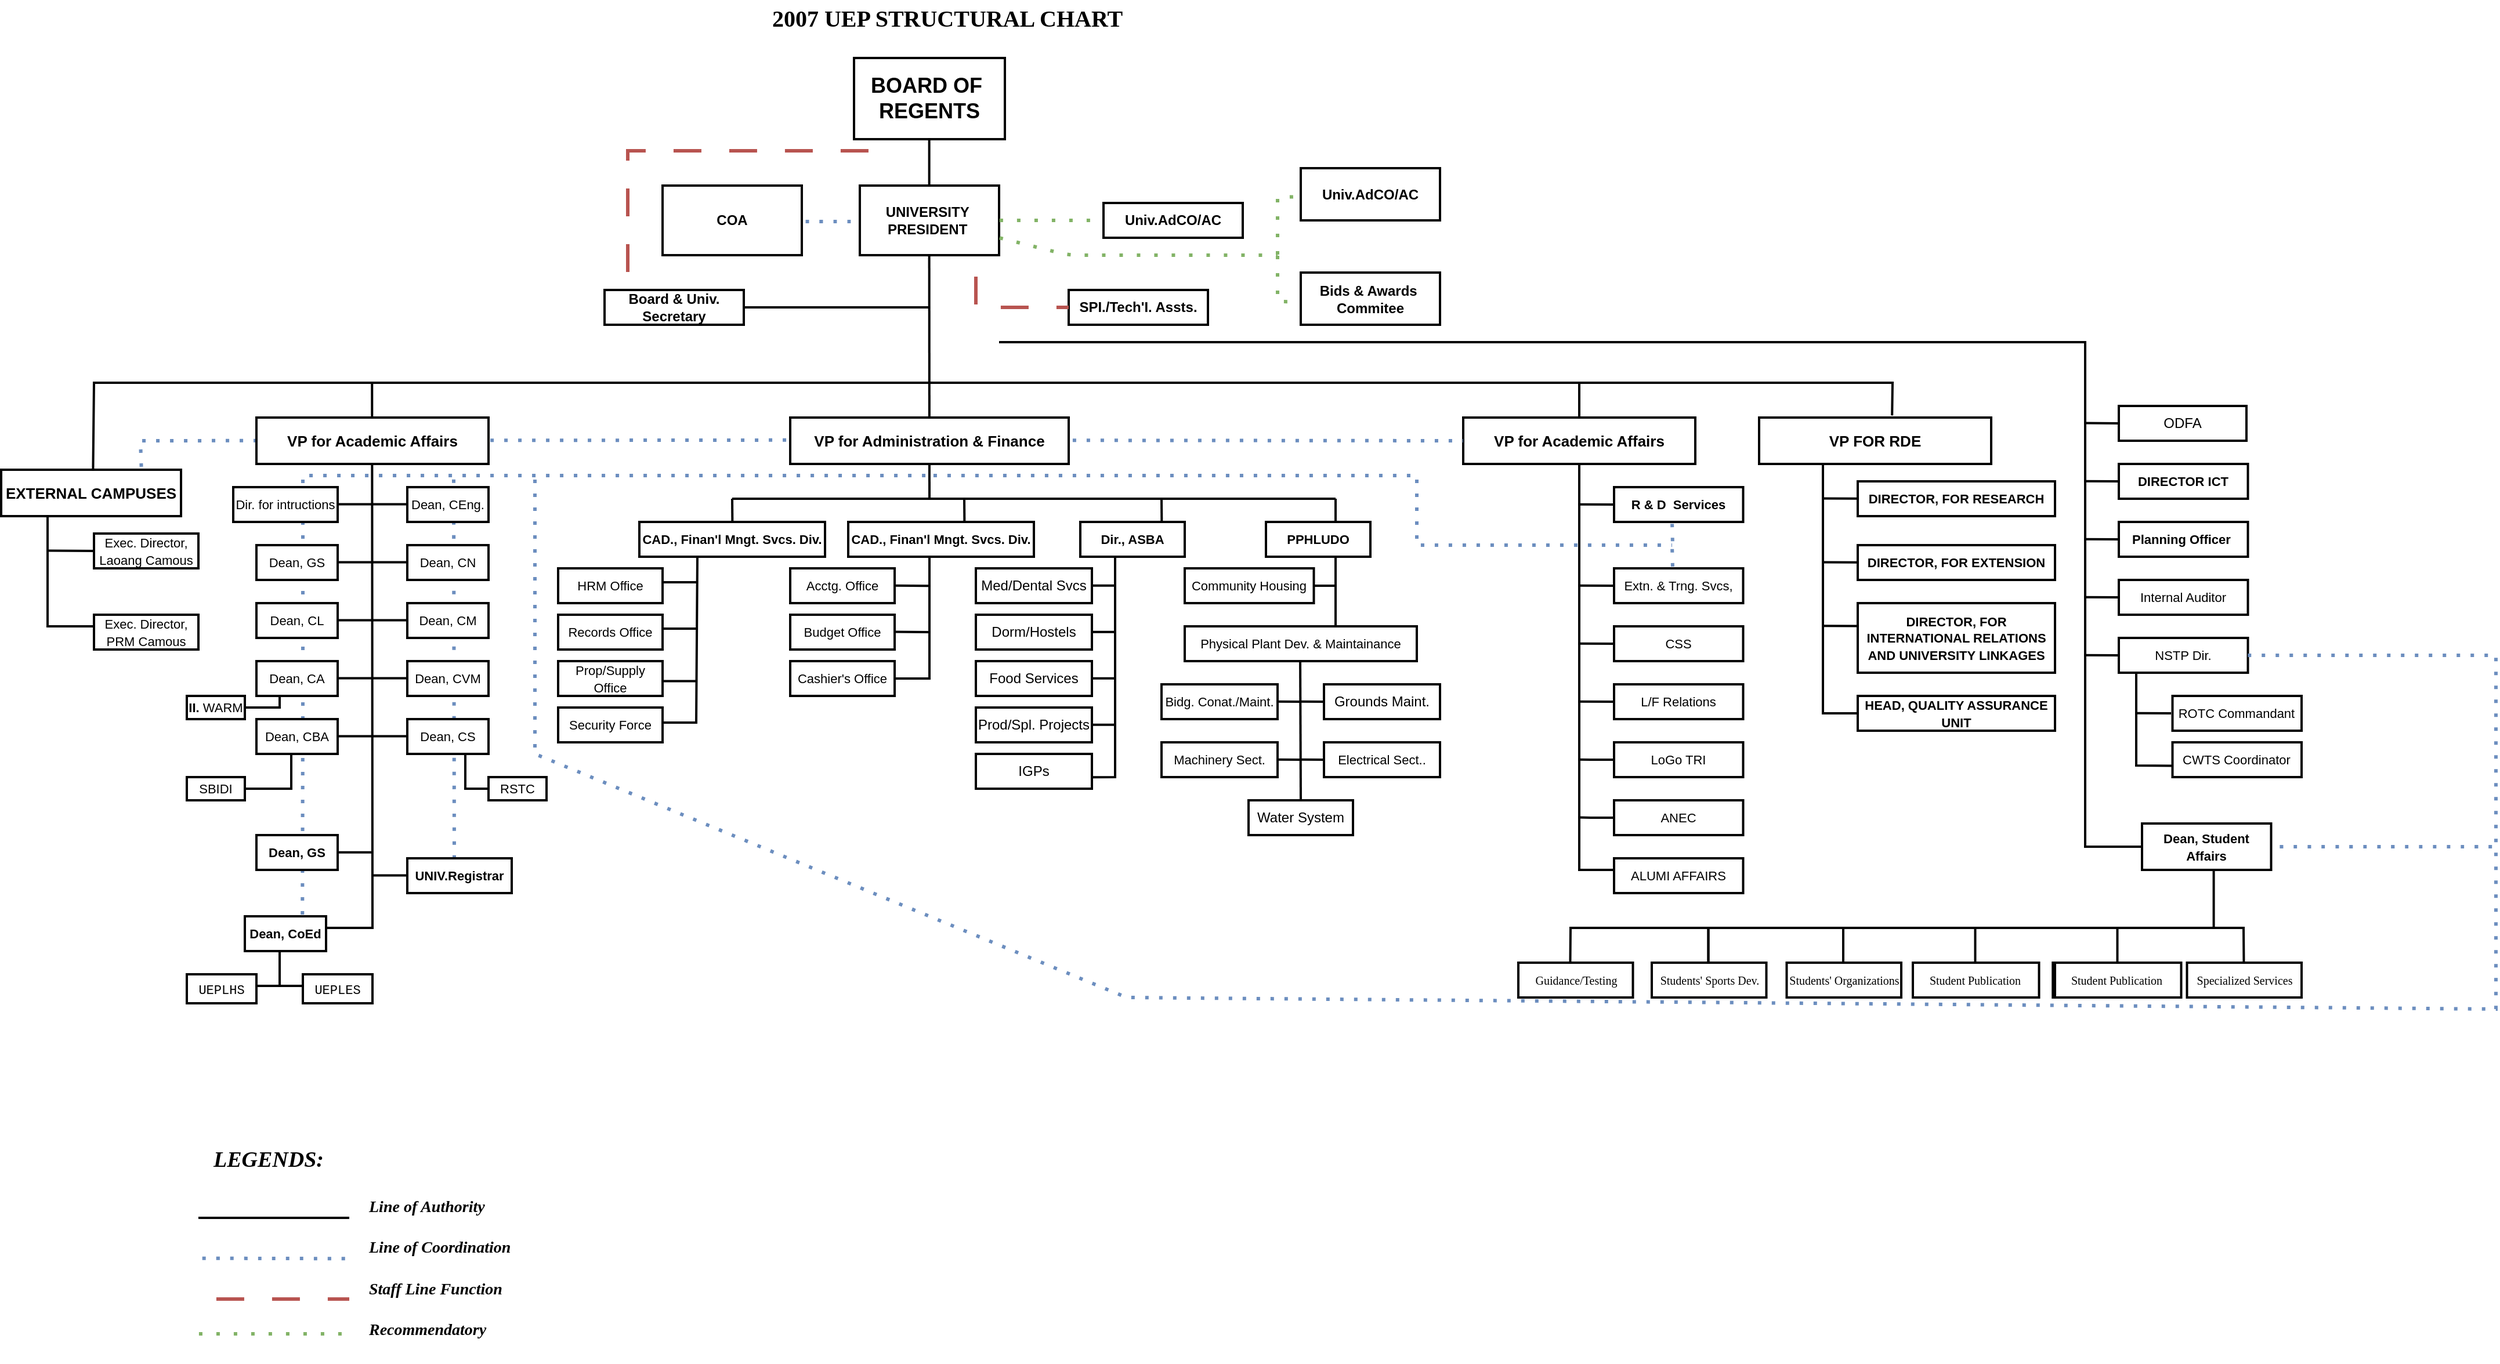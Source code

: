 <mxfile version="26.2.13">
  <diagram name="Page-1" id="oi49bJJJLrB58_nyAgDz">
    <mxGraphModel dx="1486" dy="1026" grid="1" gridSize="10" guides="1" tooltips="1" connect="1" arrows="1" fold="1" page="1" pageScale="1" pageWidth="1169" pageHeight="827" math="0" shadow="0">
      <root>
        <mxCell id="0" />
        <mxCell id="1" parent="0" />
        <mxCell id="IMQKR_mXS48PNvMq0RPa-146" value="" style="endArrow=none;dashed=1;html=1;dashPattern=1 3;strokeWidth=3;rounded=0;fontSize=12;startSize=8;endSize=8;curved=0;flowAnimation=1;fillColor=#dae8fc;strokeColor=light-dark(#6c8ebf, #006aff);gradientColor=#7ea6e0;entryX=0.78;entryY=0.008;entryDx=0;entryDy=0;entryPerimeter=0;" parent="1" target="IMQKR_mXS48PNvMq0RPa-121" edge="1">
          <mxGeometry width="50" height="50" relative="1" as="geometry">
            <mxPoint x="-350" y="-230.59" as="sourcePoint" />
            <mxPoint x="-910" y="-230" as="targetPoint" />
            <Array as="points">
              <mxPoint x="-350" y="-230.59" />
              <mxPoint x="-910" y="-230" />
            </Array>
          </mxGeometry>
        </mxCell>
        <mxCell id="IMQKR_mXS48PNvMq0RPa-141" value="" style="endArrow=none;dashed=1;html=1;dashPattern=1 3;strokeWidth=3;rounded=0;fontSize=12;startSize=8;endSize=8;curved=1;flowAnimation=1;fillColor=#dae8fc;strokeColor=light-dark(#6c8ebf, #006aff);gradientColor=#7ea6e0;entryX=0.45;entryY=0.045;entryDx=0;entryDy=0;entryPerimeter=0;" parent="1" target="IMQKR_mXS48PNvMq0RPa-103" edge="1">
          <mxGeometry width="50" height="50" relative="1" as="geometry">
            <mxPoint x="-640" y="-200.0" as="sourcePoint" />
            <mxPoint x="-380" y="-199.41" as="targetPoint" />
            <Array as="points">
              <mxPoint x="-640" y="-200.0" />
            </Array>
          </mxGeometry>
        </mxCell>
        <mxCell id="IMQKR_mXS48PNvMq0RPa-134" value="" style="endArrow=none;dashed=1;html=1;dashPattern=1 3;strokeWidth=3;rounded=0;fontSize=12;startSize=8;endSize=8;curved=0;flowAnimation=1;fillColor=#dae8fc;strokeColor=light-dark(#6c8ebf, #006aff);gradientColor=#7ea6e0;entryX=0.709;entryY=0.036;entryDx=0;entryDy=0;entryPerimeter=0;" parent="1" target="IMQKR_mXS48PNvMq0RPa-105" edge="1">
          <mxGeometry width="50" height="50" relative="1" as="geometry">
            <mxPoint x="-230" y="-200" as="sourcePoint" />
            <mxPoint x="-780" y="-200" as="targetPoint" />
            <Array as="points">
              <mxPoint x="-770" y="-200" />
              <mxPoint x="-770" y="-10" />
            </Array>
          </mxGeometry>
        </mxCell>
        <mxCell id="IMQKR_mXS48PNvMq0RPa-44" value="" style="endArrow=none;html=1;rounded=0;strokeWidth=2;entryX=0;entryY=0.5;entryDx=0;entryDy=0;" parent="1" edge="1">
          <mxGeometry width="50" height="50" relative="1" as="geometry">
            <mxPoint x="810" y="4.83" as="sourcePoint" />
            <mxPoint x="840" y="5" as="targetPoint" />
          </mxGeometry>
        </mxCell>
        <mxCell id="0XU8yOEGEvphrWySqXgv-4" value="&lt;b&gt;&lt;font style=&quot;font-size: 20px;&quot; face=&quot;Times New Roman&quot;&gt;2007 UEP STRUCTURAL CHART&lt;/font&gt;&lt;/b&gt;" style="text;strokeColor=none;fillColor=none;html=1;align=center;verticalAlign=middle;whiteSpace=wrap;rounded=0;fontSize=16;strokeWidth=2;" parent="1" vertex="1">
          <mxGeometry x="-411.25" y="-610" width="392.5" height="30" as="geometry" />
        </mxCell>
        <mxCell id="0XU8yOEGEvphrWySqXgv-8" value="&lt;b&gt;UNIVERSITY&amp;nbsp;&lt;/b&gt;&lt;div&gt;&lt;b&gt;PRESIDENT&amp;nbsp;&lt;/b&gt;&lt;/div&gt;" style="whiteSpace=wrap;html=1;rounded=0;strokeWidth=2;" parent="1" vertex="1">
          <mxGeometry x="-290" y="-450" width="120" height="60" as="geometry" />
        </mxCell>
        <mxCell id="0XU8yOEGEvphrWySqXgv-10" value="" style="endArrow=none;html=1;rounded=0;fontSize=12;startSize=8;endSize=8;curved=1;entryX=0.5;entryY=1;entryDx=0;entryDy=0;exitX=0.5;exitY=0;exitDx=0;exitDy=0;strokeWidth=2;" parent="1" edge="1">
          <mxGeometry width="50" height="50" relative="1" as="geometry">
            <mxPoint x="-230.18" y="-450" as="sourcePoint" />
            <mxPoint x="-230.18" y="-490" as="targetPoint" />
          </mxGeometry>
        </mxCell>
        <mxCell id="0XU8yOEGEvphrWySqXgv-11" value="&lt;b&gt;COA&lt;/b&gt;" style="whiteSpace=wrap;html=1;rounded=0;strokeWidth=2;" parent="1" vertex="1">
          <mxGeometry x="-460" y="-450" width="120" height="60" as="geometry" />
        </mxCell>
        <mxCell id="0XU8yOEGEvphrWySqXgv-13" value="" style="endArrow=none;dashed=1;html=1;dashPattern=1 3;strokeWidth=3;rounded=0;fontSize=12;startSize=8;endSize=8;curved=1;flowAnimation=1;fillColor=#dae8fc;strokeColor=light-dark(#6c8ebf, #006aff);gradientColor=#7ea6e0;" parent="1" edge="1">
          <mxGeometry width="50" height="50" relative="1" as="geometry">
            <mxPoint x="-340.12" y="-419.06" as="sourcePoint" />
            <mxPoint x="-290" y="-419" as="targetPoint" />
            <Array as="points">
              <mxPoint x="-340.12" y="-419.06" />
            </Array>
          </mxGeometry>
        </mxCell>
        <mxCell id="3eMUCkXR4s1VTk3WQuDd-3" value="" style="endArrow=none;dashed=1;html=1;rounded=0;curved=0;dashPattern=8 8;flowAnimation=1;entryX=0.191;entryY=1.003;entryDx=0;entryDy=0;fillColor=#f8cecc;gradientColor=#ea6b66;strokeColor=light-dark(#B85450,#FF0000);entryPerimeter=0;strokeWidth=3;" parent="1" target="0XU8yOEGEvphrWySqXgv-2" edge="1">
          <mxGeometry width="50" height="50" relative="1" as="geometry">
            <mxPoint x="-490" y="-360" as="sourcePoint" />
            <mxPoint x="-285.1" y="-488.88" as="targetPoint" />
            <Array as="points">
              <mxPoint x="-490" y="-480" />
              <mxPoint x="-380" y="-480" />
              <mxPoint x="-270" y="-480" />
            </Array>
          </mxGeometry>
        </mxCell>
        <mxCell id="3eMUCkXR4s1VTk3WQuDd-4" value="&lt;b&gt;Univ.AdCO/AC&lt;/b&gt;" style="whiteSpace=wrap;html=1;rounded=0;strokeWidth=2;" parent="1" vertex="1">
          <mxGeometry x="-80" y="-435" width="120" height="30" as="geometry" />
        </mxCell>
        <mxCell id="3eMUCkXR4s1VTk3WQuDd-5" value="&lt;b&gt;Univ.AdCO/AC&lt;/b&gt;" style="whiteSpace=wrap;html=1;rounded=0;strokeWidth=2;" parent="1" vertex="1">
          <mxGeometry x="90" y="-465" width="120" height="45" as="geometry" />
        </mxCell>
        <mxCell id="3eMUCkXR4s1VTk3WQuDd-6" value="&lt;b&gt;SPI./Tech&#39;I. Assts.&lt;/b&gt;" style="whiteSpace=wrap;html=1;rounded=0;strokeWidth=2;" parent="1" vertex="1">
          <mxGeometry x="-110" y="-360" width="120" height="30" as="geometry" />
        </mxCell>
        <mxCell id="3eMUCkXR4s1VTk3WQuDd-7" value="" style="endArrow=none;dashed=1;html=1;rounded=0;curved=0;dashPattern=8 8;flowAnimation=1;fillColor=#f8cecc;gradientColor=#ea6b66;strokeColor=light-dark(#B85450,#FF0000);entryX=0;entryY=0.5;entryDx=0;entryDy=0;strokeWidth=3;" parent="1" target="3eMUCkXR4s1VTk3WQuDd-6" edge="1">
          <mxGeometry width="50" height="50" relative="1" as="geometry">
            <mxPoint x="-190" y="-387" as="sourcePoint" />
            <mxPoint x="-110" y="-350" as="targetPoint" />
            <Array as="points">
              <mxPoint x="-190" y="-345" />
            </Array>
          </mxGeometry>
        </mxCell>
        <mxCell id="0XU8yOEGEvphrWySqXgv-2" value="&lt;h2&gt;BOARD OF&amp;nbsp;&lt;br&gt;REGENTS&lt;/h2&gt;" style="rounded=0;whiteSpace=wrap;html=1;strokeWidth=2;" parent="1" vertex="1">
          <mxGeometry x="-295" y="-560" width="130" height="70" as="geometry" />
        </mxCell>
        <mxCell id="3eMUCkXR4s1VTk3WQuDd-9" value="&lt;b&gt;Board &amp;amp; Univ. Secretary&lt;/b&gt;" style="whiteSpace=wrap;html=1;rounded=0;strokeWidth=2;" parent="1" vertex="1">
          <mxGeometry x="-510" y="-360" width="120" height="30" as="geometry" />
        </mxCell>
        <mxCell id="3eMUCkXR4s1VTk3WQuDd-13" value="" style="endArrow=none;html=1;rounded=0;fontSize=12;startSize=8;endSize=8;curved=1;entryX=0.5;entryY=1;entryDx=0;entryDy=0;strokeWidth=2;" parent="1" edge="1">
          <mxGeometry width="50" height="50" relative="1" as="geometry">
            <mxPoint x="-230" y="-180" as="sourcePoint" />
            <mxPoint x="-230.18" y="-390" as="targetPoint" />
          </mxGeometry>
        </mxCell>
        <mxCell id="3eMUCkXR4s1VTk3WQuDd-17" value="" style="endArrow=none;html=1;rounded=0;fontSize=12;startSize=8;endSize=8;curved=1;strokeWidth=2;exitX=1;exitY=0.5;exitDx=0;exitDy=0;" parent="1" source="3eMUCkXR4s1VTk3WQuDd-9" edge="1">
          <mxGeometry width="50" height="50" relative="1" as="geometry">
            <mxPoint x="-319.76" y="-290" as="sourcePoint" />
            <mxPoint x="-230" y="-345" as="targetPoint" />
          </mxGeometry>
        </mxCell>
        <mxCell id="3eMUCkXR4s1VTk3WQuDd-22" value="" style="endArrow=none;dashed=1;html=1;rounded=1;strokeWidth=3;targetPerimeterSpacing=0;jumpStyle=none;flowAnimation=1;shadow=0;strokeColor=light-dark(#82B366,#00FF00);curved=0;dashPattern=1 4;fillColor=#d5e8d4;gradientColor=#97d077;exitX=1;exitY=0.75;exitDx=0;exitDy=0;" parent="1" source="0XU8yOEGEvphrWySqXgv-8" edge="1">
          <mxGeometry width="50" height="50" relative="1" as="geometry">
            <mxPoint x="-170" y="-420.36" as="sourcePoint" />
            <mxPoint x="70" y="-390" as="targetPoint" />
            <Array as="points">
              <mxPoint x="-110" y="-390" />
            </Array>
          </mxGeometry>
        </mxCell>
        <mxCell id="3eMUCkXR4s1VTk3WQuDd-24" value="" style="endArrow=none;dashed=1;html=1;dashPattern=1 4;strokeWidth=3;rounded=0;fillColor=#d5e8d4;gradientColor=#97d077;strokeColor=light-dark(#82b366, #00ff04);entryX=0.003;entryY=0.547;entryDx=0;entryDy=0;flowAnimation=1;entryPerimeter=0;" parent="1" target="3eMUCkXR4s1VTk3WQuDd-5" edge="1">
          <mxGeometry width="50" height="50" relative="1" as="geometry">
            <mxPoint x="70" y="-390" as="sourcePoint" />
            <mxPoint x="60" y="-440" as="targetPoint" />
            <Array as="points">
              <mxPoint x="70" y="-440" />
            </Array>
          </mxGeometry>
        </mxCell>
        <mxCell id="3eMUCkXR4s1VTk3WQuDd-25" value="" style="endArrow=none;dashed=1;html=1;dashPattern=1 4;strokeWidth=3;rounded=0;fillColor=#d5e8d4;gradientColor=#97d077;strokeColor=light-dark(#82b366, #00ff04);flowAnimation=1;entryX=0.022;entryY=0.56;entryDx=0;entryDy=0;entryPerimeter=0;" parent="1" target="3eMUCkXR4s1VTk3WQuDd-26" edge="1">
          <mxGeometry width="50" height="50" relative="1" as="geometry">
            <mxPoint x="70" y="-390" as="sourcePoint" />
            <mxPoint x="90" y="-360" as="targetPoint" />
            <Array as="points">
              <mxPoint x="70" y="-350" />
            </Array>
          </mxGeometry>
        </mxCell>
        <mxCell id="3eMUCkXR4s1VTk3WQuDd-26" value="&lt;b&gt;Bids &amp;amp; Awards&amp;nbsp;&lt;/b&gt;&lt;div&gt;&lt;b&gt;Commitee&lt;/b&gt;&lt;/div&gt;" style="whiteSpace=wrap;html=1;rounded=0;strokeWidth=2;" parent="1" vertex="1">
          <mxGeometry x="90" y="-375" width="120" height="45" as="geometry" />
        </mxCell>
        <mxCell id="3eMUCkXR4s1VTk3WQuDd-28" value="" style="endArrow=none;dashed=1;html=1;dashPattern=1 4;strokeWidth=3;rounded=0;fillColor=#d5e8d4;gradientColor=#97d077;strokeColor=light-dark(#82b366, #00ff04);entryX=0;entryY=0.5;entryDx=0;entryDy=0;flowAnimation=1;exitX=1;exitY=0.5;exitDx=0;exitDy=0;" parent="1" source="0XU8yOEGEvphrWySqXgv-8" target="3eMUCkXR4s1VTk3WQuDd-4" edge="1">
          <mxGeometry width="50" height="50" relative="1" as="geometry">
            <mxPoint x="-140" y="-430" as="sourcePoint" />
            <mxPoint x="-120" y="-480" as="targetPoint" />
            <Array as="points">
              <mxPoint x="-120" y="-420" />
            </Array>
          </mxGeometry>
        </mxCell>
        <mxCell id="3eMUCkXR4s1VTk3WQuDd-29" value="" style="endArrow=none;html=1;rounded=0;fontSize=12;startSize=8;endSize=8;curved=0;strokeWidth=2;exitX=1;exitY=0.5;exitDx=0;exitDy=0;entryX=0;entryY=0.5;entryDx=0;entryDy=0;" parent="1" target="IMQKR_mXS48PNvMq0RPa-45" edge="1">
          <mxGeometry width="50" height="50" relative="1" as="geometry">
            <mxPoint x="-170" y="-315" as="sourcePoint" />
            <mxPoint x="810" y="130" as="targetPoint" />
            <Array as="points">
              <mxPoint x="766" y="-315" />
              <mxPoint x="766" y="120" />
            </Array>
          </mxGeometry>
        </mxCell>
        <mxCell id="3eMUCkXR4s1VTk3WQuDd-30" value="" style="endArrow=none;html=1;rounded=0;fontSize=12;startSize=8;endSize=8;curved=0;strokeWidth=2;exitX=0.511;exitY=0.011;exitDx=0;exitDy=0;exitPerimeter=0;entryX=0.573;entryY=-0.045;entryDx=0;entryDy=0;entryPerimeter=0;" parent="1" source="IMQKR_mXS48PNvMq0RPa-121" edge="1" target="IMQKR_mXS48PNvMq0RPa-159">
          <mxGeometry width="50" height="50" relative="1" as="geometry">
            <mxPoint x="-950" y="-210" as="sourcePoint" />
            <mxPoint x="720" y="-280" as="targetPoint" />
            <Array as="points">
              <mxPoint x="-950" y="-280" />
              <mxPoint x="600" y="-280" />
            </Array>
          </mxGeometry>
        </mxCell>
        <mxCell id="3eMUCkXR4s1VTk3WQuDd-31" value="&lt;b&gt;&lt;font style=&quot;font-size: 13px;&quot;&gt;VP for Administration &amp;amp; Finance&lt;/font&gt;&lt;/b&gt;" style="whiteSpace=wrap;html=1;rounded=0;strokeWidth=2;" parent="1" vertex="1">
          <mxGeometry x="-350" y="-250" width="240" height="40" as="geometry" />
        </mxCell>
        <mxCell id="3eMUCkXR4s1VTk3WQuDd-33" value="&lt;font style=&quot;font-size: 11px;&quot;&gt;&lt;b&gt;CAD., Finan&#39;l Mngt. Svcs. Div.&lt;/b&gt;&lt;/font&gt;" style="whiteSpace=wrap;html=1;rounded=0;strokeWidth=2;" parent="1" vertex="1">
          <mxGeometry x="-300" y="-160" width="160" height="30" as="geometry" />
        </mxCell>
        <mxCell id="3eMUCkXR4s1VTk3WQuDd-35" value="" style="endArrow=none;html=1;rounded=0;fontSize=12;startSize=8;endSize=8;curved=0;strokeWidth=2;targetPerimeterSpacing=-1;" parent="1" edge="1">
          <mxGeometry width="50" height="50" relative="1" as="geometry">
            <mxPoint x="-400" y="-180" as="sourcePoint" />
            <mxPoint x="120" y="-180" as="targetPoint" />
          </mxGeometry>
        </mxCell>
        <mxCell id="3eMUCkXR4s1VTk3WQuDd-36" value="" style="endArrow=none;html=1;rounded=0;fontSize=12;startSize=8;endSize=8;curved=1;strokeWidth=2;" parent="1" edge="1">
          <mxGeometry width="50" height="50" relative="1" as="geometry">
            <mxPoint x="-199.82" y="-160" as="sourcePoint" />
            <mxPoint x="-200" y="-180" as="targetPoint" />
          </mxGeometry>
        </mxCell>
        <mxCell id="3eMUCkXR4s1VTk3WQuDd-38" value="&lt;span style=&quot;font-size: 11px;&quot;&gt;&lt;b&gt;Dir., ASBA&lt;/b&gt;&lt;/span&gt;" style="whiteSpace=wrap;html=1;rounded=0;strokeWidth=2;" parent="1" vertex="1">
          <mxGeometry x="-100" y="-160" width="90" height="30" as="geometry" />
        </mxCell>
        <mxCell id="3eMUCkXR4s1VTk3WQuDd-39" value="" style="endArrow=none;html=1;rounded=0;fontSize=12;startSize=8;endSize=8;curved=1;strokeWidth=2;" parent="1" edge="1">
          <mxGeometry width="50" height="50" relative="1" as="geometry">
            <mxPoint x="-29.82" y="-160" as="sourcePoint" />
            <mxPoint x="-30" y="-180" as="targetPoint" />
          </mxGeometry>
        </mxCell>
        <mxCell id="3eMUCkXR4s1VTk3WQuDd-42" value="" style="endArrow=none;html=1;rounded=1;fontSize=12;startSize=8;endSize=8;curved=0;strokeWidth=2;" parent="1" edge="1">
          <mxGeometry width="50" height="50" relative="1" as="geometry">
            <mxPoint x="120" y="-70" as="sourcePoint" />
            <mxPoint x="120.0" y="-180" as="targetPoint" />
          </mxGeometry>
        </mxCell>
        <mxCell id="3eMUCkXR4s1VTk3WQuDd-46" value="&lt;font style=&quot;font-size: 11px;&quot;&gt;&lt;b&gt;CAD., Finan&#39;l Mngt. Svcs. Div.&lt;/b&gt;&lt;/font&gt;" style="whiteSpace=wrap;html=1;rounded=0;strokeWidth=2;" parent="1" vertex="1">
          <mxGeometry x="-480" y="-160" width="160" height="30" as="geometry" />
        </mxCell>
        <mxCell id="3eMUCkXR4s1VTk3WQuDd-47" value="" style="endArrow=none;html=1;rounded=0;fontSize=12;startSize=8;endSize=8;curved=1;strokeWidth=2;" parent="1" edge="1">
          <mxGeometry width="50" height="50" relative="1" as="geometry">
            <mxPoint x="-399.82" y="-160" as="sourcePoint" />
            <mxPoint x="-400" y="-180" as="targetPoint" />
          </mxGeometry>
        </mxCell>
        <mxCell id="3eMUCkXR4s1VTk3WQuDd-49" value="" style="endArrow=none;html=1;rounded=0;fontSize=12;startSize=8;endSize=8;curved=1;strokeWidth=2;" parent="1" edge="1">
          <mxGeometry width="50" height="50" relative="1" as="geometry">
            <mxPoint x="-230" y="-104.86" as="sourcePoint" />
            <mxPoint x="-260" y="-105.15" as="targetPoint" />
          </mxGeometry>
        </mxCell>
        <mxCell id="3eMUCkXR4s1VTk3WQuDd-50" value="" style="endArrow=none;html=1;rounded=0;fontSize=12;startSize=8;endSize=8;curved=1;strokeWidth=2;" parent="1" edge="1">
          <mxGeometry width="50" height="50" relative="1" as="geometry">
            <mxPoint x="-230" y="-65" as="sourcePoint" />
            <mxPoint x="-260" y="-65.29" as="targetPoint" />
          </mxGeometry>
        </mxCell>
        <mxCell id="3eMUCkXR4s1VTk3WQuDd-52" value="&lt;span style=&quot;font-size: 11px;&quot;&gt;Acctg. Office&lt;/span&gt;" style="whiteSpace=wrap;html=1;rounded=0;strokeWidth=2;" parent="1" vertex="1">
          <mxGeometry x="-350" y="-120" width="90" height="30" as="geometry" />
        </mxCell>
        <mxCell id="3eMUCkXR4s1VTk3WQuDd-53" value="&lt;span style=&quot;font-size: 11px;&quot;&gt;Budget Office&lt;/span&gt;" style="whiteSpace=wrap;html=1;rounded=0;strokeWidth=2;" parent="1" vertex="1">
          <mxGeometry x="-350" y="-80" width="90" height="30" as="geometry" />
        </mxCell>
        <mxCell id="3eMUCkXR4s1VTk3WQuDd-54" value="&lt;span style=&quot;font-size: 11px;&quot;&gt;Cashier&#39;s Office&lt;/span&gt;" style="whiteSpace=wrap;html=1;rounded=0;strokeWidth=2;" parent="1" vertex="1">
          <mxGeometry x="-350" y="-40" width="90" height="30" as="geometry" />
        </mxCell>
        <mxCell id="3eMUCkXR4s1VTk3WQuDd-55" value="&lt;span style=&quot;font-size: 11px;&quot;&gt;&lt;span style=&quot;font-weight: normal;&quot;&gt;HRM Office&lt;/span&gt;&lt;/span&gt;" style="whiteSpace=wrap;html=1;rounded=0;fontStyle=1;strokeWidth=2;" parent="1" vertex="1">
          <mxGeometry x="-550" y="-120" width="90" height="30" as="geometry" />
        </mxCell>
        <mxCell id="3eMUCkXR4s1VTk3WQuDd-56" value="&lt;span style=&quot;font-size: 11px;&quot;&gt;Records Office&lt;/span&gt;" style="whiteSpace=wrap;html=1;rounded=0;strokeWidth=2;" parent="1" vertex="1">
          <mxGeometry x="-550" y="-80" width="90" height="30" as="geometry" />
        </mxCell>
        <mxCell id="3eMUCkXR4s1VTk3WQuDd-57" value="&lt;span style=&quot;font-size: 11px;&quot;&gt;Prop/Supply Office&lt;/span&gt;" style="whiteSpace=wrap;html=1;rounded=0;strokeWidth=2;" parent="1" vertex="1">
          <mxGeometry x="-550" y="-40" width="90" height="30" as="geometry" />
        </mxCell>
        <mxCell id="3eMUCkXR4s1VTk3WQuDd-58" value="" style="endArrow=none;html=1;rounded=0;fontSize=12;startSize=8;endSize=8;curved=1;strokeWidth=2;" parent="1" edge="1">
          <mxGeometry width="50" height="50" relative="1" as="geometry">
            <mxPoint x="-430" y="-107.99" as="sourcePoint" />
            <mxPoint x="-460" y="-107.99" as="targetPoint" />
          </mxGeometry>
        </mxCell>
        <mxCell id="3eMUCkXR4s1VTk3WQuDd-59" value="" style="endArrow=none;html=1;rounded=0;fontSize=12;startSize=8;endSize=8;curved=1;strokeWidth=2;" parent="1" edge="1">
          <mxGeometry width="50" height="50" relative="1" as="geometry">
            <mxPoint x="-430" y="-67.99" as="sourcePoint" />
            <mxPoint x="-460" y="-67.99" as="targetPoint" />
          </mxGeometry>
        </mxCell>
        <mxCell id="3eMUCkXR4s1VTk3WQuDd-60" value="" style="endArrow=none;html=1;rounded=0;fontSize=12;startSize=8;endSize=8;curved=1;strokeWidth=2;entryX=1.006;entryY=0.659;entryDx=0;entryDy=0;entryPerimeter=0;" parent="1" edge="1">
          <mxGeometry width="50" height="50" relative="1" as="geometry">
            <mxPoint x="-430" y="-22.7" as="sourcePoint" />
            <mxPoint x="-459" y="-22.7" as="targetPoint" />
          </mxGeometry>
        </mxCell>
        <mxCell id="3eMUCkXR4s1VTk3WQuDd-61" value="&lt;span style=&quot;font-size: 11px;&quot;&gt;Security Force&lt;/span&gt;" style="whiteSpace=wrap;html=1;rounded=0;strokeWidth=2;" parent="1" vertex="1">
          <mxGeometry x="-550" width="90" height="30" as="geometry" />
        </mxCell>
        <mxCell id="3eMUCkXR4s1VTk3WQuDd-64" value="" style="endArrow=none;html=1;rounded=0;strokeWidth=2;exitX=1;exitY=0.5;exitDx=0;exitDy=0;" parent="1" edge="1">
          <mxGeometry width="50" height="50" relative="1" as="geometry">
            <mxPoint x="-460" y="13" as="sourcePoint" />
            <mxPoint x="-430" y="-130" as="targetPoint" />
            <Array as="points">
              <mxPoint x="-431" y="13" />
            </Array>
          </mxGeometry>
        </mxCell>
        <mxCell id="3eMUCkXR4s1VTk3WQuDd-65" value="" style="endArrow=none;html=1;rounded=0;strokeWidth=2;exitX=1;exitY=0.5;exitDx=0;exitDy=0;" parent="1" source="3eMUCkXR4s1VTk3WQuDd-54" edge="1">
          <mxGeometry width="50" height="50" relative="1" as="geometry">
            <mxPoint x="-260" y="13" as="sourcePoint" />
            <mxPoint x="-230" y="-130" as="targetPoint" />
            <Array as="points">
              <mxPoint x="-230" y="-25" />
            </Array>
          </mxGeometry>
        </mxCell>
        <mxCell id="3eMUCkXR4s1VTk3WQuDd-66" value="" style="endArrow=none;html=1;rounded=0;strokeWidth=2;exitX=0.99;exitY=0.67;exitDx=0;exitDy=0;exitPerimeter=0;" parent="1" source="3eMUCkXR4s1VTk3WQuDd-80" edge="1">
          <mxGeometry width="50" height="50" relative="1" as="geometry">
            <mxPoint x="-69.76" y="80" as="sourcePoint" />
            <mxPoint x="-70" y="-130" as="targetPoint" />
            <Array as="points">
              <mxPoint x="-70" y="60" />
            </Array>
          </mxGeometry>
        </mxCell>
        <mxCell id="3eMUCkXR4s1VTk3WQuDd-68" value="" style="endArrow=none;html=1;rounded=0;strokeWidth=2;" parent="1" edge="1">
          <mxGeometry width="50" height="50" relative="1" as="geometry">
            <mxPoint x="-90" y="-105.14" as="sourcePoint" />
            <mxPoint x="-70" y="-105.14" as="targetPoint" />
          </mxGeometry>
        </mxCell>
        <mxCell id="3eMUCkXR4s1VTk3WQuDd-69" value="Med/Dental Svcs" style="whiteSpace=wrap;html=1;rounded=0;strokeWidth=2;" parent="1" vertex="1">
          <mxGeometry x="-190" y="-120" width="100" height="30" as="geometry" />
        </mxCell>
        <mxCell id="3eMUCkXR4s1VTk3WQuDd-73" value="" style="endArrow=none;html=1;rounded=0;strokeWidth=2;" parent="1" edge="1">
          <mxGeometry width="50" height="50" relative="1" as="geometry">
            <mxPoint x="-90" y="-65.14" as="sourcePoint" />
            <mxPoint x="-70" y="-65.14" as="targetPoint" />
          </mxGeometry>
        </mxCell>
        <mxCell id="3eMUCkXR4s1VTk3WQuDd-74" value="Dorm/Hostels" style="whiteSpace=wrap;html=1;rounded=0;strokeWidth=2;" parent="1" vertex="1">
          <mxGeometry x="-190" y="-80" width="100" height="30" as="geometry" />
        </mxCell>
        <mxCell id="3eMUCkXR4s1VTk3WQuDd-75" value="" style="endArrow=none;html=1;rounded=0;strokeWidth=2;" parent="1" edge="1">
          <mxGeometry width="50" height="50" relative="1" as="geometry">
            <mxPoint x="-90" y="-25.14" as="sourcePoint" />
            <mxPoint x="-70" y="-25.14" as="targetPoint" />
          </mxGeometry>
        </mxCell>
        <mxCell id="3eMUCkXR4s1VTk3WQuDd-76" value="Food Services" style="whiteSpace=wrap;html=1;rounded=0;strokeWidth=2;" parent="1" vertex="1">
          <mxGeometry x="-190" y="-40" width="100" height="30" as="geometry" />
        </mxCell>
        <mxCell id="3eMUCkXR4s1VTk3WQuDd-77" value="" style="endArrow=none;html=1;rounded=0;strokeWidth=2;" parent="1" edge="1">
          <mxGeometry width="50" height="50" relative="1" as="geometry">
            <mxPoint x="-90" y="14.86" as="sourcePoint" />
            <mxPoint x="-70" y="14.86" as="targetPoint" />
          </mxGeometry>
        </mxCell>
        <mxCell id="3eMUCkXR4s1VTk3WQuDd-78" value="Prod/Spl. Projects" style="whiteSpace=wrap;html=1;rounded=0;strokeWidth=2;" parent="1" vertex="1">
          <mxGeometry x="-190" width="100" height="30" as="geometry" />
        </mxCell>
        <mxCell id="3eMUCkXR4s1VTk3WQuDd-80" value="IGPs" style="whiteSpace=wrap;html=1;rounded=0;strokeWidth=2;" parent="1" vertex="1">
          <mxGeometry x="-190" y="40" width="100" height="30" as="geometry" />
        </mxCell>
        <mxCell id="3eMUCkXR4s1VTk3WQuDd-41" value="&lt;span style=&quot;font-size: 11px;&quot;&gt;&lt;b&gt;PPHLUDO&lt;/b&gt;&lt;/span&gt;" style="whiteSpace=wrap;html=1;rounded=0;strokeWidth=2;" parent="1" vertex="1">
          <mxGeometry x="60" y="-160" width="90" height="30" as="geometry" />
        </mxCell>
        <mxCell id="3eMUCkXR4s1VTk3WQuDd-83" value="&lt;font style=&quot;font-size: 11px;&quot;&gt;Community Housing&lt;/font&gt;" style="whiteSpace=wrap;html=1;rounded=0;strokeWidth=2;" parent="1" vertex="1">
          <mxGeometry x="-10" y="-120" width="111.25" height="30" as="geometry" />
        </mxCell>
        <mxCell id="3eMUCkXR4s1VTk3WQuDd-84" value="" style="endArrow=none;html=1;rounded=0;strokeWidth=2;" parent="1" edge="1">
          <mxGeometry width="50" height="50" relative="1" as="geometry">
            <mxPoint x="101" y="-105" as="sourcePoint" />
            <mxPoint x="120" y="-105" as="targetPoint" />
          </mxGeometry>
        </mxCell>
        <mxCell id="3eMUCkXR4s1VTk3WQuDd-85" value="&lt;font style=&quot;font-size: 11px;&quot;&gt;Physical Plant Dev. &amp;amp; Maintainance&lt;/font&gt;" style="whiteSpace=wrap;html=1;rounded=0;strokeWidth=2;" parent="1" vertex="1">
          <mxGeometry x="-10" y="-70" width="200" height="30" as="geometry" />
        </mxCell>
        <mxCell id="3eMUCkXR4s1VTk3WQuDd-86" value="" style="endArrow=none;html=1;rounded=0;strokeWidth=2;" parent="1" edge="1">
          <mxGeometry width="50" height="50" relative="1" as="geometry">
            <mxPoint x="90" y="80" as="sourcePoint" />
            <mxPoint x="89.52" y="-40" as="targetPoint" />
          </mxGeometry>
        </mxCell>
        <mxCell id="3eMUCkXR4s1VTk3WQuDd-90" value="" style="endArrow=none;html=1;rounded=0;strokeWidth=2;" parent="1" edge="1">
          <mxGeometry width="50" height="50" relative="1" as="geometry">
            <mxPoint x="70" y="-5.14" as="sourcePoint" />
            <mxPoint x="90" y="-5" as="targetPoint" />
          </mxGeometry>
        </mxCell>
        <mxCell id="3eMUCkXR4s1VTk3WQuDd-91" value="&lt;font style=&quot;font-size: 11px;&quot;&gt;Bidg. Conat./Maint.&lt;/font&gt;" style="whiteSpace=wrap;html=1;rounded=0;strokeWidth=2;" parent="1" vertex="1">
          <mxGeometry x="-30" y="-20" width="100" height="30" as="geometry" />
        </mxCell>
        <mxCell id="3eMUCkXR4s1VTk3WQuDd-94" value="" style="endArrow=none;html=1;rounded=0;strokeWidth=2;" parent="1" edge="1">
          <mxGeometry width="50" height="50" relative="1" as="geometry">
            <mxPoint x="90" y="-5.14" as="sourcePoint" />
            <mxPoint x="110" y="-5" as="targetPoint" />
          </mxGeometry>
        </mxCell>
        <mxCell id="3eMUCkXR4s1VTk3WQuDd-95" value="Grounds Maint." style="whiteSpace=wrap;html=1;rounded=0;strokeWidth=2;" parent="1" vertex="1">
          <mxGeometry x="110" y="-20" width="100" height="30" as="geometry" />
        </mxCell>
        <mxCell id="3eMUCkXR4s1VTk3WQuDd-98" value="" style="endArrow=none;html=1;rounded=0;strokeWidth=2;" parent="1" edge="1">
          <mxGeometry width="50" height="50" relative="1" as="geometry">
            <mxPoint x="70" y="44.86" as="sourcePoint" />
            <mxPoint x="90" y="45" as="targetPoint" />
          </mxGeometry>
        </mxCell>
        <mxCell id="3eMUCkXR4s1VTk3WQuDd-99" value="&lt;font style=&quot;font-size: 11px;&quot;&gt;Machinery Sect.&lt;/font&gt;" style="whiteSpace=wrap;html=1;rounded=0;strokeWidth=2;" parent="1" vertex="1">
          <mxGeometry x="-30" y="30" width="100" height="30" as="geometry" />
        </mxCell>
        <mxCell id="3eMUCkXR4s1VTk3WQuDd-100" value="" style="endArrow=none;html=1;rounded=0;strokeWidth=2;" parent="1" edge="1">
          <mxGeometry width="50" height="50" relative="1" as="geometry">
            <mxPoint x="90" y="44.86" as="sourcePoint" />
            <mxPoint x="110" y="45" as="targetPoint" />
          </mxGeometry>
        </mxCell>
        <mxCell id="3eMUCkXR4s1VTk3WQuDd-101" value="&lt;font style=&quot;font-size: 11px;&quot;&gt;Electrical Sect..&lt;/font&gt;" style="whiteSpace=wrap;html=1;rounded=0;strokeWidth=2;" parent="1" vertex="1">
          <mxGeometry x="110" y="30" width="100" height="30" as="geometry" />
        </mxCell>
        <mxCell id="3eMUCkXR4s1VTk3WQuDd-102" value="Water System" style="whiteSpace=wrap;html=1;rounded=0;strokeWidth=2;" parent="1" vertex="1">
          <mxGeometry x="45" y="80" width="90" height="30" as="geometry" />
        </mxCell>
        <mxCell id="3eMUCkXR4s1VTk3WQuDd-107" value="" style="endArrow=none;html=1;rounded=0;fontSize=12;startSize=8;endSize=8;curved=0;entryX=0.5;entryY=1;entryDx=0;entryDy=0;strokeWidth=2;" parent="1" edge="1">
          <mxGeometry width="50" height="50" relative="1" as="geometry">
            <mxPoint x="-750" y="190" as="sourcePoint" />
            <mxPoint x="-710.37" y="-280" as="targetPoint" />
            <Array as="points">
              <mxPoint x="-710" y="190" />
            </Array>
          </mxGeometry>
        </mxCell>
        <mxCell id="3eMUCkXR4s1VTk3WQuDd-105" value="&lt;span style=&quot;font-size: 13px;&quot;&gt;&lt;b&gt;VP for Academic Affairs&lt;/b&gt;&lt;/span&gt;" style="whiteSpace=wrap;html=1;rounded=0;strokeWidth=2;" parent="1" vertex="1">
          <mxGeometry x="-810" y="-250" width="200" height="40" as="geometry" />
        </mxCell>
        <mxCell id="IMQKR_mXS48PNvMq0RPa-1" value="&lt;span style=&quot;font-size: 11px;&quot;&gt;&lt;b&gt;R &amp;amp; D&amp;nbsp;&lt;/b&gt;&lt;/span&gt;&lt;span style=&quot;color: rgba(0, 0, 0, 0); font-family: monospace; font-size: 0px; text-align: start; text-wrap-mode: nowrap;&quot;&gt;%3CmxGraphModel%3E%3Croot%3E%3CmxCell%20id%3D%220%22%2F%3E%3CmxCell%20id%3D%221%22%20parent%3D%220%22%2F%3E%3CmxCell%20id%3D%222%22%20value%3D%22%26lt%3Bfont%20style%3D%26quot%3Bfont-size%3A%2011px%3B%26quot%3B%26gt%3BCommunity%20Housing%26lt%3B%2Ffont%26gt%3B%22%20style%3D%22whiteSpace%3Dwrap%3Bhtml%3D1%3Brounded%3D0%3B%22%20vertex%3D%221%22%20parent%3D%221%22%3E%3CmxGeometry%20x%3D%22990%22%20y%3D%22670%22%20width%3D%22111.25%22%20height%3D%2230%22%20as%3D%22geometry%22%2F%3E%3C%2FmxCell%3E%3CmxCell%20id%3D%223%22%20value%3D%22%22%20style%3D%22endArrow%3Dnone%3Bhtml%3D1%3Brounded%3D0%3BstrokeWidth%3D2%3BentryX%3D0%3BentryY%3D0.5%3BentryDx%3D0%3BentryDy%3D0%3B%22%20edge%3D%221%22%20target%3D%222%22%20parent%3D%221%22%3E%3CmxGeometry%20width%3D%2250%22%20height%3D%2250%22%20relative%3D%221%22%20as%3D%22geometry%22%3E%3CmxPoint%20x%3D%22960%22%20y%3D%22684.83%22%20as%3D%22sourcePoint%22%2F%3E%3CmxPoint%20x%3D%22979%22%20y%3D%22684.83%22%20as%3D%22targetPoint%22%2F%3E%3C%2FmxGeometry%3E%3C%2FmxCell%3E%3C%2Froot%3E%3C%2FmxGraphModel%3E&lt;/span&gt;&lt;span style=&quot;font-size: 11px;&quot;&gt;&amp;nbsp;&lt;b&gt;Services&lt;/b&gt;&lt;/span&gt;" style="whiteSpace=wrap;html=1;rounded=0;strokeWidth=2;" parent="1" vertex="1">
          <mxGeometry x="360" y="-190" width="111.25" height="30" as="geometry" />
        </mxCell>
        <mxCell id="IMQKR_mXS48PNvMq0RPa-2" value="" style="endArrow=none;html=1;rounded=0;strokeWidth=2;entryX=0;entryY=0.5;entryDx=0;entryDy=0;" parent="1" target="IMQKR_mXS48PNvMq0RPa-1" edge="1">
          <mxGeometry width="50" height="50" relative="1" as="geometry">
            <mxPoint x="330" y="-175.17" as="sourcePoint" />
            <mxPoint x="349" y="-175.17" as="targetPoint" />
          </mxGeometry>
        </mxCell>
        <mxCell id="IMQKR_mXS48PNvMq0RPa-7" value="&lt;span style=&quot;font-size: 11px;&quot;&gt;Extn. &amp;amp; Trng. Svcs,&lt;/span&gt;" style="whiteSpace=wrap;html=1;rounded=0;strokeWidth=2;" parent="1" vertex="1">
          <mxGeometry x="360" y="-120" width="111.25" height="30" as="geometry" />
        </mxCell>
        <mxCell id="IMQKR_mXS48PNvMq0RPa-8" value="" style="endArrow=none;html=1;rounded=0;strokeWidth=2;entryX=0;entryY=0.5;entryDx=0;entryDy=0;" parent="1" target="IMQKR_mXS48PNvMq0RPa-7" edge="1">
          <mxGeometry width="50" height="50" relative="1" as="geometry">
            <mxPoint x="330" y="-105.17" as="sourcePoint" />
            <mxPoint x="349" y="-105.17" as="targetPoint" />
          </mxGeometry>
        </mxCell>
        <mxCell id="IMQKR_mXS48PNvMq0RPa-11" value="&lt;span style=&quot;font-size: 11px;&quot;&gt;CSS&lt;/span&gt;" style="whiteSpace=wrap;html=1;rounded=0;strokeWidth=2;" parent="1" vertex="1">
          <mxGeometry x="360" y="-70" width="111.25" height="30" as="geometry" />
        </mxCell>
        <mxCell id="IMQKR_mXS48PNvMq0RPa-12" value="" style="endArrow=none;html=1;rounded=0;strokeWidth=2;entryX=0;entryY=0.5;entryDx=0;entryDy=0;" parent="1" target="IMQKR_mXS48PNvMq0RPa-11" edge="1">
          <mxGeometry width="50" height="50" relative="1" as="geometry">
            <mxPoint x="330" y="-55.17" as="sourcePoint" />
            <mxPoint x="349" y="-55.17" as="targetPoint" />
          </mxGeometry>
        </mxCell>
        <mxCell id="IMQKR_mXS48PNvMq0RPa-13" value="&lt;span style=&quot;font-size: 11px;&quot;&gt;L/F Relations&lt;/span&gt;" style="whiteSpace=wrap;html=1;rounded=0;strokeWidth=2;" parent="1" vertex="1">
          <mxGeometry x="360" y="-20" width="111.25" height="30" as="geometry" />
        </mxCell>
        <mxCell id="IMQKR_mXS48PNvMq0RPa-14" value="" style="endArrow=none;html=1;rounded=0;strokeWidth=2;entryX=0;entryY=0.5;entryDx=0;entryDy=0;" parent="1" target="IMQKR_mXS48PNvMq0RPa-13" edge="1">
          <mxGeometry width="50" height="50" relative="1" as="geometry">
            <mxPoint x="330" y="-5.17" as="sourcePoint" />
            <mxPoint x="349" y="-5.17" as="targetPoint" />
          </mxGeometry>
        </mxCell>
        <mxCell id="IMQKR_mXS48PNvMq0RPa-15" value="&lt;span style=&quot;font-size: 11px;&quot;&gt;LoGo TRI&lt;/span&gt;" style="whiteSpace=wrap;html=1;rounded=0;strokeWidth=2;" parent="1" vertex="1">
          <mxGeometry x="360" y="30" width="111.25" height="30" as="geometry" />
        </mxCell>
        <mxCell id="IMQKR_mXS48PNvMq0RPa-16" value="" style="endArrow=none;html=1;rounded=0;strokeWidth=2;entryX=0;entryY=0.5;entryDx=0;entryDy=0;" parent="1" target="IMQKR_mXS48PNvMq0RPa-15" edge="1">
          <mxGeometry width="50" height="50" relative="1" as="geometry">
            <mxPoint x="330" y="44.83" as="sourcePoint" />
            <mxPoint x="349" y="44.83" as="targetPoint" />
            <Array as="points">
              <mxPoint x="340" y="45" />
            </Array>
          </mxGeometry>
        </mxCell>
        <mxCell id="IMQKR_mXS48PNvMq0RPa-17" value="&lt;span style=&quot;font-size: 11px;&quot;&gt;ANEC&lt;/span&gt;" style="whiteSpace=wrap;html=1;rounded=0;strokeWidth=2;" parent="1" vertex="1">
          <mxGeometry x="360" y="80" width="111.25" height="30" as="geometry" />
        </mxCell>
        <mxCell id="IMQKR_mXS48PNvMq0RPa-19" value="" style="endArrow=none;html=1;rounded=0;strokeWidth=2;" parent="1" edge="1">
          <mxGeometry width="50" height="50" relative="1" as="geometry">
            <mxPoint x="360" y="140" as="sourcePoint" />
            <mxPoint x="330" y="-280" as="targetPoint" />
            <Array as="points">
              <mxPoint x="330" y="140" />
            </Array>
          </mxGeometry>
        </mxCell>
        <mxCell id="IMQKR_mXS48PNvMq0RPa-20" value="&lt;span style=&quot;font-size: 11px;&quot;&gt;ALUMI AFFAIRS&lt;/span&gt;" style="whiteSpace=wrap;html=1;rounded=0;strokeWidth=2;" parent="1" vertex="1">
          <mxGeometry x="360" y="130" width="111.25" height="30" as="geometry" />
        </mxCell>
        <mxCell id="IMQKR_mXS48PNvMq0RPa-21" value="" style="endArrow=none;html=1;rounded=0;strokeWidth=2;entryX=0;entryY=0.5;entryDx=0;entryDy=0;" parent="1" edge="1">
          <mxGeometry width="50" height="50" relative="1" as="geometry">
            <mxPoint x="330" y="94.8" as="sourcePoint" />
            <mxPoint x="360" y="94.97" as="targetPoint" />
            <Array as="points">
              <mxPoint x="340" y="94.97" />
            </Array>
          </mxGeometry>
        </mxCell>
        <mxCell id="IMQKR_mXS48PNvMq0RPa-25" value="ODFA" style="whiteSpace=wrap;html=1;rounded=0;strokeWidth=2;" parent="1" vertex="1">
          <mxGeometry x="795" y="-260" width="110" height="30" as="geometry" />
        </mxCell>
        <mxCell id="3eMUCkXR4s1VTk3WQuDd-108" value="&lt;span style=&quot;font-size: 13px;&quot;&gt;&lt;b&gt;VP for Academic Affairs&lt;/b&gt;&lt;/span&gt;" style="whiteSpace=wrap;html=1;rounded=0;strokeWidth=2;" parent="1" vertex="1">
          <mxGeometry x="230" y="-250" width="200" height="40" as="geometry" />
        </mxCell>
        <mxCell id="IMQKR_mXS48PNvMq0RPa-32" value="&lt;span style=&quot;font-size: 11px;&quot;&gt;&lt;b&gt;DIRECTOR ICT&lt;/b&gt;&lt;/span&gt;" style="whiteSpace=wrap;html=1;rounded=0;strokeWidth=2;" parent="1" vertex="1">
          <mxGeometry x="795" y="-210" width="111.25" height="30" as="geometry" />
        </mxCell>
        <mxCell id="IMQKR_mXS48PNvMq0RPa-33" value="" style="endArrow=none;html=1;rounded=0;strokeWidth=2;entryX=0;entryY=0.5;entryDx=0;entryDy=0;" parent="1" target="IMQKR_mXS48PNvMq0RPa-32" edge="1">
          <mxGeometry width="50" height="50" relative="1" as="geometry">
            <mxPoint x="765" y="-195.17" as="sourcePoint" />
            <mxPoint x="784" y="-195.17" as="targetPoint" />
          </mxGeometry>
        </mxCell>
        <mxCell id="IMQKR_mXS48PNvMq0RPa-34" value="&lt;span style=&quot;font-size: 11px;&quot;&gt;&lt;b&gt;Planning Officer&amp;nbsp;&lt;/b&gt;&lt;/span&gt;" style="whiteSpace=wrap;html=1;rounded=0;strokeWidth=2;" parent="1" vertex="1">
          <mxGeometry x="795" y="-160" width="111.25" height="30" as="geometry" />
        </mxCell>
        <mxCell id="IMQKR_mXS48PNvMq0RPa-35" value="" style="endArrow=none;html=1;rounded=0;strokeWidth=2;entryX=0;entryY=0.5;entryDx=0;entryDy=0;" parent="1" target="IMQKR_mXS48PNvMq0RPa-34" edge="1">
          <mxGeometry width="50" height="50" relative="1" as="geometry">
            <mxPoint x="765" y="-145.17" as="sourcePoint" />
            <mxPoint x="784" y="-145.17" as="targetPoint" />
          </mxGeometry>
        </mxCell>
        <mxCell id="IMQKR_mXS48PNvMq0RPa-36" value="&lt;span style=&quot;font-size: 11px;&quot;&gt;Internal Auditor&lt;/span&gt;" style="whiteSpace=wrap;html=1;rounded=0;strokeWidth=2;" parent="1" vertex="1">
          <mxGeometry x="795" y="-110" width="111.25" height="30" as="geometry" />
        </mxCell>
        <mxCell id="IMQKR_mXS48PNvMq0RPa-37" value="" style="endArrow=none;html=1;rounded=0;strokeWidth=2;entryX=0;entryY=0.5;entryDx=0;entryDy=0;" parent="1" target="IMQKR_mXS48PNvMq0RPa-36" edge="1">
          <mxGeometry width="50" height="50" relative="1" as="geometry">
            <mxPoint x="765" y="-95.17" as="sourcePoint" />
            <mxPoint x="784" y="-95.17" as="targetPoint" />
          </mxGeometry>
        </mxCell>
        <mxCell id="IMQKR_mXS48PNvMq0RPa-39" value="&lt;span style=&quot;font-size: 11px;&quot;&gt;NSTP Dir.&lt;/span&gt;" style="whiteSpace=wrap;html=1;rounded=0;strokeWidth=2;" parent="1" vertex="1">
          <mxGeometry x="795" y="-60" width="111.25" height="30" as="geometry" />
        </mxCell>
        <mxCell id="IMQKR_mXS48PNvMq0RPa-40" value="" style="endArrow=none;html=1;rounded=0;strokeWidth=2;entryX=0;entryY=0.5;entryDx=0;entryDy=0;" parent="1" target="IMQKR_mXS48PNvMq0RPa-39" edge="1">
          <mxGeometry width="50" height="50" relative="1" as="geometry">
            <mxPoint x="765" y="-45.17" as="sourcePoint" />
            <mxPoint x="784" y="-45.17" as="targetPoint" />
          </mxGeometry>
        </mxCell>
        <mxCell id="IMQKR_mXS48PNvMq0RPa-41" value="" style="endArrow=none;html=1;rounded=0;strokeWidth=2;exitX=0.007;exitY=0.675;exitDx=0;exitDy=0;exitPerimeter=0;" parent="1" edge="1" source="IMQKR_mXS48PNvMq0RPa-42">
          <mxGeometry width="50" height="50" relative="1" as="geometry">
            <mxPoint x="835" y="50" as="sourcePoint" />
            <mxPoint x="810" y="-30" as="targetPoint" />
            <Array as="points">
              <mxPoint x="810" y="50" />
            </Array>
          </mxGeometry>
        </mxCell>
        <mxCell id="IMQKR_mXS48PNvMq0RPa-42" value="&lt;span style=&quot;font-size: 11px;&quot;&gt;CWTS Coordinator&lt;/span&gt;" style="whiteSpace=wrap;html=1;rounded=0;strokeWidth=2;" parent="1" vertex="1">
          <mxGeometry x="841.25" y="30" width="111.25" height="30" as="geometry" />
        </mxCell>
        <mxCell id="IMQKR_mXS48PNvMq0RPa-43" value="&lt;span style=&quot;font-size: 11px;&quot;&gt;ROTC Commandant&lt;/span&gt;" style="whiteSpace=wrap;html=1;rounded=0;strokeWidth=2;" parent="1" vertex="1">
          <mxGeometry x="841.25" y="-10" width="111.25" height="30" as="geometry" />
        </mxCell>
        <mxCell id="IMQKR_mXS48PNvMq0RPa-45" value="&lt;span style=&quot;font-size: 11px;&quot;&gt;&lt;b&gt;Dean, Student Affairs&lt;/b&gt;&lt;/span&gt;" style="whiteSpace=wrap;html=1;rounded=0;strokeWidth=2;" parent="1" vertex="1">
          <mxGeometry x="815" y="100" width="111.25" height="40" as="geometry" />
        </mxCell>
        <mxCell id="IMQKR_mXS48PNvMq0RPa-46" value="" style="endArrow=none;html=1;rounded=0;strokeWidth=2;" parent="1" edge="1">
          <mxGeometry width="50" height="50" relative="1" as="geometry">
            <mxPoint x="876.79" y="140" as="sourcePoint" />
            <mxPoint x="876.79" y="190" as="targetPoint" />
          </mxGeometry>
        </mxCell>
        <mxCell id="IMQKR_mXS48PNvMq0RPa-56" value="" style="endArrow=none;html=1;rounded=0;strokeWidth=2;exitX=0.5;exitY=1;exitDx=0;exitDy=0;" parent="1" edge="1">
          <mxGeometry width="50" height="50" relative="1" as="geometry">
            <mxPoint x="793.75" y="190" as="sourcePoint" />
            <mxPoint x="793.75" y="220" as="targetPoint" />
          </mxGeometry>
        </mxCell>
        <mxCell id="IMQKR_mXS48PNvMq0RPa-67" value="&lt;font style=&quot;font-size: 10px;&quot; face=&quot;Garamond&quot;&gt;Student Scholarships&lt;/font&gt;" style="whiteSpace=wrap;html=1;rounded=0;strokeWidth=2;" parent="1" vertex="1">
          <mxGeometry x="738.13" y="220" width="98.75" height="30" as="geometry" />
        </mxCell>
        <mxCell id="IMQKR_mXS48PNvMq0RPa-68" value="&lt;font face=&quot;Garamond&quot;&gt;&lt;span style=&quot;font-size: 10px;&quot;&gt;Student Publication&amp;nbsp;&lt;/span&gt;&lt;/font&gt;" style="whiteSpace=wrap;html=1;rounded=0;strokeWidth=2;" parent="1" vertex="1">
          <mxGeometry x="740" y="220" width="108.75" height="30" as="geometry" />
        </mxCell>
        <mxCell id="IMQKR_mXS48PNvMq0RPa-77" value="&lt;span style=&quot;font-size: 11px; font-weight: 400;&quot;&gt;Dir. for intructions&lt;/span&gt;" style="whiteSpace=wrap;html=1;rounded=0;fontStyle=1;strokeWidth=2;" parent="1" vertex="1">
          <mxGeometry x="-830" y="-190" width="90" height="30" as="geometry" />
        </mxCell>
        <mxCell id="IMQKR_mXS48PNvMq0RPa-78" value="&lt;span style=&quot;font-size: 11px; font-weight: 400;&quot;&gt;Dean, CEng.&lt;/span&gt;" style="whiteSpace=wrap;html=1;rounded=0;fontStyle=1;strokeWidth=2;" parent="1" vertex="1">
          <mxGeometry x="-680" y="-190" width="70" height="30" as="geometry" />
        </mxCell>
        <mxCell id="IMQKR_mXS48PNvMq0RPa-79" value="" style="endArrow=none;html=1;rounded=0;fontSize=12;startSize=8;endSize=8;curved=1;strokeWidth=2;" parent="1" edge="1">
          <mxGeometry width="50" height="50" relative="1" as="geometry">
            <mxPoint x="-710" y="-175.3" as="sourcePoint" />
            <mxPoint x="-740" y="-175.3" as="targetPoint" />
          </mxGeometry>
        </mxCell>
        <mxCell id="IMQKR_mXS48PNvMq0RPa-80" value="" style="endArrow=none;html=1;rounded=0;fontSize=12;startSize=8;endSize=8;curved=1;strokeWidth=2;" parent="1" edge="1">
          <mxGeometry width="50" height="50" relative="1" as="geometry">
            <mxPoint x="-680" y="-175.3" as="sourcePoint" />
            <mxPoint x="-710" y="-175.3" as="targetPoint" />
          </mxGeometry>
        </mxCell>
        <mxCell id="IMQKR_mXS48PNvMq0RPa-81" value="&lt;span style=&quot;font-size: 11px; font-weight: 400;&quot;&gt;Dean, GS&lt;/span&gt;" style="whiteSpace=wrap;html=1;rounded=0;fontStyle=1;strokeWidth=2;" parent="1" vertex="1">
          <mxGeometry x="-810" y="-140" width="70" height="30" as="geometry" />
        </mxCell>
        <mxCell id="IMQKR_mXS48PNvMq0RPa-82" value="&lt;span style=&quot;font-size: 11px; font-weight: 400;&quot;&gt;Dean, CN&lt;/span&gt;" style="whiteSpace=wrap;html=1;rounded=0;fontStyle=1;strokeWidth=2;" parent="1" vertex="1">
          <mxGeometry x="-680" y="-140" width="70" height="30" as="geometry" />
        </mxCell>
        <mxCell id="IMQKR_mXS48PNvMq0RPa-83" value="" style="endArrow=none;html=1;rounded=0;fontSize=12;startSize=8;endSize=8;curved=1;strokeWidth=2;" parent="1" edge="1">
          <mxGeometry width="50" height="50" relative="1" as="geometry">
            <mxPoint x="-710" y="-125.3" as="sourcePoint" />
            <mxPoint x="-740" y="-125.3" as="targetPoint" />
          </mxGeometry>
        </mxCell>
        <mxCell id="IMQKR_mXS48PNvMq0RPa-84" value="" style="endArrow=none;html=1;rounded=0;fontSize=12;startSize=8;endSize=8;curved=1;strokeWidth=2;" parent="1" edge="1">
          <mxGeometry width="50" height="50" relative="1" as="geometry">
            <mxPoint x="-680" y="-125.3" as="sourcePoint" />
            <mxPoint x="-710" y="-125.3" as="targetPoint" />
          </mxGeometry>
        </mxCell>
        <mxCell id="IMQKR_mXS48PNvMq0RPa-85" value="&lt;span style=&quot;font-size: 11px; font-weight: 400;&quot;&gt;Dean, CL&lt;/span&gt;" style="whiteSpace=wrap;html=1;rounded=0;fontStyle=1;strokeWidth=2;" parent="1" vertex="1">
          <mxGeometry x="-810" y="-90" width="70" height="30" as="geometry" />
        </mxCell>
        <mxCell id="IMQKR_mXS48PNvMq0RPa-86" value="&lt;span style=&quot;font-size: 11px; font-weight: 400;&quot;&gt;Dean, CM&lt;/span&gt;" style="whiteSpace=wrap;html=1;rounded=0;fontStyle=1;strokeWidth=2;" parent="1" vertex="1">
          <mxGeometry x="-680" y="-90" width="70" height="30" as="geometry" />
        </mxCell>
        <mxCell id="IMQKR_mXS48PNvMq0RPa-87" value="" style="endArrow=none;html=1;rounded=0;fontSize=12;startSize=8;endSize=8;curved=1;strokeWidth=2;" parent="1" edge="1">
          <mxGeometry width="50" height="50" relative="1" as="geometry">
            <mxPoint x="-710" y="-75.3" as="sourcePoint" />
            <mxPoint x="-740" y="-75.3" as="targetPoint" />
          </mxGeometry>
        </mxCell>
        <mxCell id="IMQKR_mXS48PNvMq0RPa-88" value="" style="endArrow=none;html=1;rounded=0;fontSize=12;startSize=8;endSize=8;curved=1;strokeWidth=2;" parent="1" edge="1">
          <mxGeometry width="50" height="50" relative="1" as="geometry">
            <mxPoint x="-680" y="-75.3" as="sourcePoint" />
            <mxPoint x="-710" y="-75.3" as="targetPoint" />
          </mxGeometry>
        </mxCell>
        <mxCell id="IMQKR_mXS48PNvMq0RPa-89" value="&lt;span style=&quot;font-size: 11px; font-weight: 400;&quot;&gt;Dean, CA&lt;/span&gt;" style="whiteSpace=wrap;html=1;rounded=0;fontStyle=1;strokeWidth=2;" parent="1" vertex="1">
          <mxGeometry x="-810" y="-40" width="70" height="30" as="geometry" />
        </mxCell>
        <mxCell id="IMQKR_mXS48PNvMq0RPa-90" value="&lt;span style=&quot;font-size: 11px; font-weight: 400;&quot;&gt;Dean, CVM&lt;/span&gt;" style="whiteSpace=wrap;html=1;rounded=0;fontStyle=1;strokeWidth=2;" parent="1" vertex="1">
          <mxGeometry x="-680" y="-40" width="70" height="30" as="geometry" />
        </mxCell>
        <mxCell id="IMQKR_mXS48PNvMq0RPa-91" value="" style="endArrow=none;html=1;rounded=0;fontSize=12;startSize=8;endSize=8;curved=1;strokeWidth=2;" parent="1" edge="1">
          <mxGeometry width="50" height="50" relative="1" as="geometry">
            <mxPoint x="-710" y="-25.3" as="sourcePoint" />
            <mxPoint x="-740" y="-25.3" as="targetPoint" />
          </mxGeometry>
        </mxCell>
        <mxCell id="IMQKR_mXS48PNvMq0RPa-92" value="" style="endArrow=none;html=1;rounded=0;fontSize=12;startSize=8;endSize=8;curved=1;strokeWidth=2;" parent="1" edge="1">
          <mxGeometry width="50" height="50" relative="1" as="geometry">
            <mxPoint x="-680" y="-25.3" as="sourcePoint" />
            <mxPoint x="-710" y="-25.3" as="targetPoint" />
          </mxGeometry>
        </mxCell>
        <mxCell id="IMQKR_mXS48PNvMq0RPa-93" value="&lt;span style=&quot;font-size: 11px; font-weight: 400;&quot;&gt;Dean, CBA&lt;/span&gt;" style="whiteSpace=wrap;html=1;rounded=0;fontStyle=1;strokeWidth=2;" parent="1" vertex="1">
          <mxGeometry x="-810" y="10" width="70" height="30" as="geometry" />
        </mxCell>
        <mxCell id="IMQKR_mXS48PNvMq0RPa-94" value="&lt;span style=&quot;font-size: 11px; font-weight: 400;&quot;&gt;Dean, CS&lt;/span&gt;" style="whiteSpace=wrap;html=1;rounded=0;fontStyle=1;strokeWidth=2;" parent="1" vertex="1">
          <mxGeometry x="-680" y="10" width="70" height="30" as="geometry" />
        </mxCell>
        <mxCell id="IMQKR_mXS48PNvMq0RPa-95" value="" style="endArrow=none;html=1;rounded=0;fontSize=12;startSize=8;endSize=8;curved=1;strokeWidth=2;" parent="1" edge="1">
          <mxGeometry width="50" height="50" relative="1" as="geometry">
            <mxPoint x="-710" y="24.7" as="sourcePoint" />
            <mxPoint x="-740" y="24.7" as="targetPoint" />
          </mxGeometry>
        </mxCell>
        <mxCell id="IMQKR_mXS48PNvMq0RPa-96" value="" style="endArrow=none;html=1;rounded=0;fontSize=12;startSize=8;endSize=8;curved=1;strokeWidth=2;" parent="1" edge="1">
          <mxGeometry width="50" height="50" relative="1" as="geometry">
            <mxPoint x="-680" y="24.7" as="sourcePoint" />
            <mxPoint x="-710" y="24.7" as="targetPoint" />
          </mxGeometry>
        </mxCell>
        <mxCell id="IMQKR_mXS48PNvMq0RPa-101" value="&lt;span style=&quot;font-size: 11px;&quot;&gt;Dean, GS&lt;/span&gt;" style="whiteSpace=wrap;html=1;rounded=0;fontStyle=1;strokeWidth=2;" parent="1" vertex="1">
          <mxGeometry x="-810" y="110" width="70" height="30" as="geometry" />
        </mxCell>
        <mxCell id="IMQKR_mXS48PNvMq0RPa-102" value="" style="endArrow=none;html=1;rounded=0;fontSize=12;startSize=8;endSize=8;curved=1;strokeWidth=2;" parent="1" edge="1">
          <mxGeometry width="50" height="50" relative="1" as="geometry">
            <mxPoint x="-710" y="124.82" as="sourcePoint" />
            <mxPoint x="-740" y="124.82" as="targetPoint" />
          </mxGeometry>
        </mxCell>
        <mxCell id="IMQKR_mXS48PNvMq0RPa-103" value="&lt;span style=&quot;font-size: 11px;&quot;&gt;&lt;b&gt;UNIV.Registrar&lt;/b&gt;&lt;/span&gt;" style="whiteSpace=wrap;html=1;rounded=0;fontStyle=0;strokeWidth=2;" parent="1" vertex="1">
          <mxGeometry x="-680" y="130" width="90" height="30" as="geometry" />
        </mxCell>
        <mxCell id="IMQKR_mXS48PNvMq0RPa-104" value="" style="endArrow=none;html=1;rounded=0;fontSize=12;startSize=8;endSize=8;curved=1;strokeWidth=2;" parent="1" edge="1">
          <mxGeometry width="50" height="50" relative="1" as="geometry">
            <mxPoint x="-680" y="144.7" as="sourcePoint" />
            <mxPoint x="-710" y="144.7" as="targetPoint" />
          </mxGeometry>
        </mxCell>
        <mxCell id="IMQKR_mXS48PNvMq0RPa-105" value="&lt;span style=&quot;font-size: 11px;&quot;&gt;Dean, CoEd&lt;/span&gt;" style="whiteSpace=wrap;html=1;rounded=0;fontStyle=1;strokeWidth=2;" parent="1" vertex="1">
          <mxGeometry x="-820" y="180" width="70" height="30" as="geometry" />
        </mxCell>
        <mxCell id="IMQKR_mXS48PNvMq0RPa-106" value="&lt;span style=&quot;font-size: 11px; font-weight: 400;&quot;&gt;RSTC&lt;/span&gt;" style="whiteSpace=wrap;html=1;rounded=0;fontStyle=1;strokeWidth=2;" parent="1" vertex="1">
          <mxGeometry x="-610" y="60" width="50" height="20" as="geometry" />
        </mxCell>
        <mxCell id="IMQKR_mXS48PNvMq0RPa-107" value="&lt;span style=&quot;font-weight: normal;&quot;&gt;&lt;font style=&quot;font-size: 11px;&quot;&gt;SBIDI&lt;/font&gt;&lt;/span&gt;" style="whiteSpace=wrap;html=1;rounded=0;fontStyle=1;strokeWidth=2;" parent="1" vertex="1">
          <mxGeometry x="-870" y="60" width="50" height="20" as="geometry" />
        </mxCell>
        <mxCell id="IMQKR_mXS48PNvMq0RPa-110" value="" style="endArrow=none;html=1;rounded=0;fontSize=12;startSize=8;endSize=8;curved=0;strokeWidth=2;entryX=1;entryY=0.5;entryDx=0;entryDy=0;" parent="1" target="IMQKR_mXS48PNvMq0RPa-107" edge="1">
          <mxGeometry width="50" height="50" relative="1" as="geometry">
            <mxPoint x="-780" y="70" as="sourcePoint" />
            <mxPoint x="-810" y="70" as="targetPoint" />
            <Array as="points">
              <mxPoint x="-780" y="40" />
              <mxPoint x="-780" y="70" />
            </Array>
          </mxGeometry>
        </mxCell>
        <mxCell id="IMQKR_mXS48PNvMq0RPa-112" value="&lt;span style=&quot;font-size: 11px;&quot;&gt;II.&lt;/span&gt;&lt;span style=&quot;font-size: 11px; font-weight: 400;&quot;&gt; WARM&lt;/span&gt;" style="whiteSpace=wrap;html=1;rounded=0;fontStyle=1;strokeWidth=2;" parent="1" vertex="1">
          <mxGeometry x="-870" y="-10" width="50" height="20" as="geometry" />
        </mxCell>
        <mxCell id="IMQKR_mXS48PNvMq0RPa-113" value="" style="endArrow=none;html=1;rounded=0;fontSize=12;startSize=8;endSize=8;curved=0;strokeWidth=2;" parent="1" edge="1">
          <mxGeometry width="50" height="50" relative="1" as="geometry">
            <mxPoint x="-790" y="-5" as="sourcePoint" />
            <mxPoint x="-820" as="targetPoint" />
            <Array as="points">
              <mxPoint x="-790" y="-10" />
              <mxPoint x="-790" />
            </Array>
          </mxGeometry>
        </mxCell>
        <mxCell id="IMQKR_mXS48PNvMq0RPa-114" value="" style="endArrow=none;html=1;rounded=0;fontSize=12;startSize=8;endSize=8;curved=0;strokeWidth=2;" parent="1" edge="1">
          <mxGeometry width="50" height="50" relative="1" as="geometry">
            <mxPoint x="-790" y="240" as="sourcePoint" />
            <mxPoint x="-810" y="240" as="targetPoint" />
            <Array as="points">
              <mxPoint x="-790" y="210" />
              <mxPoint x="-790" y="240" />
              <mxPoint x="-770" y="240" />
            </Array>
          </mxGeometry>
        </mxCell>
        <mxCell id="IMQKR_mXS48PNvMq0RPa-117" value="&lt;span style=&quot;font-size: 11px; font-weight: 400;&quot;&gt;&lt;font face=&quot;Courier New&quot;&gt;UEPLES&lt;/font&gt;&lt;/span&gt;" style="whiteSpace=wrap;html=1;rounded=0;fontStyle=1;strokeWidth=2;" parent="1" vertex="1">
          <mxGeometry x="-770" y="230" width="60" height="25" as="geometry" />
        </mxCell>
        <mxCell id="IMQKR_mXS48PNvMq0RPa-118" value="&lt;font face=&quot;Courier New&quot;&gt;&lt;span style=&quot;font-size: 11px; font-weight: 400;&quot;&gt;UEPLHS&lt;/span&gt;&lt;/font&gt;" style="whiteSpace=wrap;html=1;rounded=0;fontStyle=1;strokeWidth=2;" parent="1" vertex="1">
          <mxGeometry x="-870" y="230" width="60" height="25" as="geometry" />
        </mxCell>
        <mxCell id="IMQKR_mXS48PNvMq0RPa-119" value="" style="endArrow=none;html=1;rounded=0;fontSize=12;startSize=8;endSize=8;curved=0;strokeWidth=2;entryX=0;entryY=0.5;entryDx=0;entryDy=0;" parent="1" target="IMQKR_mXS48PNvMq0RPa-106" edge="1">
          <mxGeometry width="50" height="50" relative="1" as="geometry">
            <mxPoint x="-630" y="70" as="sourcePoint" />
            <mxPoint x="-670" y="70" as="targetPoint" />
            <Array as="points">
              <mxPoint x="-630" y="40" />
              <mxPoint x="-630" y="70" />
            </Array>
          </mxGeometry>
        </mxCell>
        <mxCell id="IMQKR_mXS48PNvMq0RPa-121" value="&lt;span style=&quot;font-size: 13px;&quot;&gt;&lt;b&gt;EXTERNAL CAMPUSES&lt;/b&gt;&lt;/span&gt;" style="whiteSpace=wrap;html=1;rounded=0;strokeWidth=2;" parent="1" vertex="1">
          <mxGeometry x="-1030" y="-205" width="155" height="40" as="geometry" />
        </mxCell>
        <mxCell id="IMQKR_mXS48PNvMq0RPa-122" value="" style="endArrow=none;html=1;rounded=0;fontSize=12;startSize=8;endSize=8;curved=0;strokeWidth=2;" parent="1" edge="1">
          <mxGeometry width="50" height="50" relative="1" as="geometry">
            <mxPoint x="-950" y="-70" as="sourcePoint" />
            <mxPoint x="-990" y="-165" as="targetPoint" />
            <Array as="points">
              <mxPoint x="-990" y="-70" />
            </Array>
          </mxGeometry>
        </mxCell>
        <mxCell id="IMQKR_mXS48PNvMq0RPa-123" value="&lt;span style=&quot;font-size: 11px; font-weight: 400;&quot;&gt;Exec. Director, Laoang Camous&lt;/span&gt;" style="whiteSpace=wrap;html=1;rounded=0;fontStyle=1;strokeWidth=2;" parent="1" vertex="1">
          <mxGeometry x="-950" y="-150" width="90" height="30" as="geometry" />
        </mxCell>
        <mxCell id="IMQKR_mXS48PNvMq0RPa-124" value="" style="endArrow=none;html=1;rounded=0;fontSize=12;startSize=8;endSize=8;curved=1;strokeWidth=2;exitX=0;exitY=0.5;exitDx=0;exitDy=0;" parent="1" source="IMQKR_mXS48PNvMq0RPa-123" edge="1">
          <mxGeometry width="50" height="50" relative="1" as="geometry">
            <mxPoint x="-960" y="-135.24" as="sourcePoint" />
            <mxPoint x="-990" y="-135.24" as="targetPoint" />
          </mxGeometry>
        </mxCell>
        <mxCell id="IMQKR_mXS48PNvMq0RPa-125" value="&lt;span style=&quot;font-size: 11px; font-weight: 400;&quot;&gt;Exec. Director, PRM Camous&lt;/span&gt;" style="whiteSpace=wrap;html=1;rounded=0;fontStyle=1;strokeWidth=2;" parent="1" vertex="1">
          <mxGeometry x="-950" y="-80" width="90" height="30" as="geometry" />
        </mxCell>
        <mxCell id="IMQKR_mXS48PNvMq0RPa-126" value="" style="endArrow=none;dashed=1;html=1;dashPattern=1 3;strokeWidth=3;rounded=0;fontSize=12;startSize=8;endSize=8;curved=0;flowAnimation=1;fillColor=#dae8fc;strokeColor=light-dark(#6c8ebf, #006aff);gradientColor=#7ea6e0;entryX=0;entryY=0.5;entryDx=0;entryDy=0;" parent="1" target="3eMUCkXR4s1VTk3WQuDd-108" edge="1">
          <mxGeometry width="50" height="50" relative="1" as="geometry">
            <mxPoint x="-110" y="-230.36" as="sourcePoint" />
            <mxPoint x="-59.88" y="-230.3" as="targetPoint" />
            <Array as="points">
              <mxPoint x="-110" y="-230.36" />
            </Array>
          </mxGeometry>
        </mxCell>
        <mxCell id="IMQKR_mXS48PNvMq0RPa-127" value="" style="endArrow=none;dashed=1;html=1;dashPattern=1 3;strokeWidth=3;rounded=0;fontSize=12;startSize=8;endSize=8;curved=0;flowAnimation=1;fillColor=#dae8fc;strokeColor=light-dark(#6c8ebf, #006aff);gradientColor=#7ea6e0;" parent="1" edge="1">
          <mxGeometry width="50" height="50" relative="1" as="geometry">
            <mxPoint x="-230" y="-200" as="sourcePoint" />
            <mxPoint x="410" y="-140" as="targetPoint" />
            <Array as="points">
              <mxPoint x="-230" y="-200" />
              <mxPoint x="190" y="-200" />
              <mxPoint x="190" y="-140" />
            </Array>
          </mxGeometry>
        </mxCell>
        <mxCell id="IMQKR_mXS48PNvMq0RPa-131" value="" style="endArrow=none;dashed=1;html=1;dashPattern=1 3;strokeWidth=3;rounded=0;fontSize=12;startSize=8;endSize=8;curved=1;flowAnimation=1;fillColor=#dae8fc;strokeColor=light-dark(#6c8ebf, #006aff);gradientColor=#7ea6e0;" parent="1" edge="1">
          <mxGeometry width="50" height="50" relative="1" as="geometry">
            <mxPoint x="410.51" y="-140" as="sourcePoint" />
            <mxPoint x="410" y="-160" as="targetPoint" />
            <Array as="points" />
          </mxGeometry>
        </mxCell>
        <mxCell id="IMQKR_mXS48PNvMq0RPa-132" value="" style="endArrow=none;dashed=1;html=1;dashPattern=1 3;strokeWidth=3;rounded=0;fontSize=12;startSize=8;endSize=8;curved=1;flowAnimation=1;fillColor=#dae8fc;strokeColor=light-dark(#6c8ebf, #006aff);gradientColor=#7ea6e0;entryX=0.454;entryY=-0.017;entryDx=0;entryDy=0;entryPerimeter=0;" parent="1" target="IMQKR_mXS48PNvMq0RPa-7" edge="1">
          <mxGeometry width="50" height="50" relative="1" as="geometry">
            <mxPoint x="410" y="-140" as="sourcePoint" />
            <mxPoint x="420" y="-150" as="targetPoint" />
            <Array as="points" />
          </mxGeometry>
        </mxCell>
        <mxCell id="IMQKR_mXS48PNvMq0RPa-143" value="" style="endArrow=none;dashed=1;html=1;dashPattern=1 3;strokeWidth=3;rounded=0;fontSize=12;startSize=8;endSize=8;curved=0;flowAnimation=1;fillColor=#dae8fc;strokeColor=light-dark(#6c8ebf, #006aff);gradientColor=#7ea6e0;entryX=1;entryY=0.5;entryDx=0;entryDy=0;" parent="1" target="IMQKR_mXS48PNvMq0RPa-39" edge="1">
          <mxGeometry width="50" height="50" relative="1" as="geometry">
            <mxPoint x="-570" y="-200.0" as="sourcePoint" />
            <mxPoint x="820" y="-40" as="targetPoint" />
            <Array as="points">
              <mxPoint x="-570" y="-200.0" />
              <mxPoint x="-570" y="40" />
              <mxPoint x="-60" y="250" />
              <mxPoint x="1120" y="260" />
              <mxPoint x="1120" y="-45" />
            </Array>
          </mxGeometry>
        </mxCell>
        <mxCell id="IMQKR_mXS48PNvMq0RPa-144" value="" style="endArrow=none;dashed=1;html=1;dashPattern=1 3;strokeWidth=3;rounded=0;fontSize=12;startSize=8;endSize=8;curved=1;flowAnimation=1;fillColor=#dae8fc;strokeColor=light-dark(#6c8ebf, #006aff);gradientColor=#7ea6e0;entryX=1;entryY=0.5;entryDx=0;entryDy=0;" parent="1" target="IMQKR_mXS48PNvMq0RPa-45" edge="1">
          <mxGeometry width="50" height="50" relative="1" as="geometry">
            <mxPoint x="1120" y="120" as="sourcePoint" />
            <mxPoint x="1235" y="110" as="targetPoint" />
            <Array as="points">
              <mxPoint x="1120" y="120" />
            </Array>
          </mxGeometry>
        </mxCell>
        <mxCell id="IMQKR_mXS48PNvMq0RPa-148" value="&lt;div&gt;&lt;font face=&quot;Georgia&quot;&gt;&lt;span style=&quot;font-size: 14px;&quot;&gt;&lt;b&gt;&lt;i&gt;&lt;br&gt;&lt;/i&gt;&lt;/b&gt;&lt;/span&gt;&lt;/font&gt;&lt;div&gt;&lt;b&gt;&lt;font face=&quot;Georgia&quot;&gt;&lt;br&gt;&lt;/font&gt;&lt;/b&gt;&lt;/div&gt;&lt;div&gt;&lt;div&gt;&lt;span style=&quot;font-size: 14px;&quot;&gt;&lt;i&gt;&lt;b&gt;&lt;font face=&quot;Georgia&quot;&gt;Line of Authority&lt;/font&gt;&lt;/b&gt;&lt;/i&gt;&lt;/span&gt;&lt;/div&gt;&lt;/div&gt;&lt;div&gt;&lt;span style=&quot;font-size: 14px;&quot;&gt;&lt;i&gt;&lt;b&gt;&lt;font face=&quot;Georgia&quot;&gt;&lt;br&gt;&lt;/font&gt;&lt;/b&gt;&lt;/i&gt;&lt;/span&gt;&lt;/div&gt;&lt;div&gt;&lt;span style=&quot;font-size: 14px;&quot;&gt;&lt;i&gt;&lt;b&gt;&lt;font face=&quot;Georgia&quot;&gt;Line of Coordination&lt;/font&gt;&lt;/b&gt;&lt;/i&gt;&lt;/span&gt;&lt;/div&gt;&lt;div&gt;&lt;span style=&quot;font-size: 14px;&quot;&gt;&lt;i&gt;&lt;b&gt;&lt;font face=&quot;Georgia&quot;&gt;&lt;br&gt;&lt;/font&gt;&lt;/b&gt;&lt;/i&gt;&lt;/span&gt;&lt;/div&gt;&lt;div&gt;&lt;span style=&quot;font-size: 14px;&quot;&gt;&lt;i&gt;&lt;b&gt;&lt;font face=&quot;Georgia&quot;&gt;Staff Line Function&lt;/font&gt;&lt;/b&gt;&lt;/i&gt;&lt;/span&gt;&lt;/div&gt;&lt;div&gt;&lt;span style=&quot;font-size: 14px;&quot;&gt;&lt;i&gt;&lt;b&gt;&lt;font face=&quot;Georgia&quot;&gt;&lt;br&gt;&lt;/font&gt;&lt;/b&gt;&lt;/i&gt;&lt;/span&gt;&lt;/div&gt;&lt;div&gt;&lt;span style=&quot;font-size: 14px;&quot;&gt;&lt;i&gt;&lt;b&gt;&lt;font face=&quot;Georgia&quot;&gt;Recommendatory&lt;/font&gt;&lt;/b&gt;&lt;/i&gt;&lt;/span&gt;&lt;/div&gt;&lt;div&gt;&lt;br&gt;&lt;/div&gt;&lt;/div&gt;" style="text;html=1;align=left;verticalAlign=middle;resizable=0;points=[];autosize=1;strokeColor=none;fillColor=none;" parent="1" vertex="1">
          <mxGeometry x="-715" y="385" width="180" height="180" as="geometry" />
        </mxCell>
        <mxCell id="IMQKR_mXS48PNvMq0RPa-149" value="" style="endArrow=none;dashed=1;html=1;dashPattern=1 3;strokeWidth=3;rounded=0;fontSize=12;startSize=8;endSize=8;curved=1;flowAnimation=1;fillColor=#dae8fc;strokeColor=light-dark(#6c8ebf, #006aff);gradientColor=#7ea6e0;" parent="1" edge="1">
          <mxGeometry width="50" height="50" relative="1" as="geometry">
            <mxPoint x="-860" y="474.83" as="sourcePoint" />
            <mxPoint x="-730" y="475.16" as="targetPoint" />
            <Array as="points">
              <mxPoint x="-860" y="474.83" />
            </Array>
          </mxGeometry>
        </mxCell>
        <mxCell id="IMQKR_mXS48PNvMq0RPa-151" value="" style="endArrow=none;html=1;rounded=0;fontSize=12;startSize=8;endSize=8;curved=1;strokeWidth=2;" parent="1" edge="1">
          <mxGeometry width="50" height="50" relative="1" as="geometry">
            <mxPoint x="-730" y="440.0" as="sourcePoint" />
            <mxPoint x="-860" y="440" as="targetPoint" />
          </mxGeometry>
        </mxCell>
        <mxCell id="IMQKR_mXS48PNvMq0RPa-152" value="" style="endArrow=none;dashed=1;html=1;rounded=0;curved=0;dashPattern=8 8;flowAnimation=1;fillColor=#f8cecc;gradientColor=#ea6b66;strokeColor=light-dark(#B85450,#FF0000);strokeWidth=3;" parent="1" edge="1">
          <mxGeometry width="50" height="50" relative="1" as="geometry">
            <mxPoint x="-860" y="510" as="sourcePoint" />
            <mxPoint x="-730" y="510" as="targetPoint" />
            <Array as="points">
              <mxPoint x="-850" y="510" />
              <mxPoint x="-750" y="510" />
              <mxPoint x="-740" y="510" />
            </Array>
          </mxGeometry>
        </mxCell>
        <mxCell id="IMQKR_mXS48PNvMq0RPa-154" value="" style="endArrow=none;dashed=1;html=1;dashPattern=1 4;strokeWidth=3;rounded=0;fillColor=#d5e8d4;gradientColor=#97d077;strokeColor=light-dark(#82b366, #00ff04);entryX=0;entryY=0.5;entryDx=0;entryDy=0;flowAnimation=1;" parent="1" edge="1">
          <mxGeometry width="50" height="50" relative="1" as="geometry">
            <mxPoint x="-860" y="540" as="sourcePoint" />
            <mxPoint x="-730" y="540" as="targetPoint" />
            <Array as="points">
              <mxPoint x="-770" y="540" />
            </Array>
          </mxGeometry>
        </mxCell>
        <mxCell id="IMQKR_mXS48PNvMq0RPa-157" value="&lt;font style=&quot;font-size: 19px;&quot; face=&quot;Times New Roman&quot;&gt;&lt;b style=&quot;&quot;&gt;&lt;i style=&quot;&quot;&gt;LEGENDS:&lt;/i&gt;&lt;/b&gt;&lt;/font&gt;" style="text;html=1;align=center;verticalAlign=middle;resizable=0;points=[];autosize=1;strokeColor=none;fillColor=none;" parent="1" vertex="1">
          <mxGeometry x="-860" y="370" width="120" height="40" as="geometry" />
        </mxCell>
        <mxCell id="IMQKR_mXS48PNvMq0RPa-159" value="&lt;span style=&quot;font-size: 13px;&quot;&gt;&lt;b&gt;VP FOR RDE&lt;/b&gt;&lt;/span&gt;" style="whiteSpace=wrap;html=1;rounded=0;strokeWidth=2;" parent="1" vertex="1">
          <mxGeometry x="485" y="-250" width="200" height="40" as="geometry" />
        </mxCell>
        <mxCell id="IMQKR_mXS48PNvMq0RPa-160" value="" style="endArrow=none;html=1;rounded=0;strokeWidth=2;exitX=0;exitY=0.5;exitDx=0;exitDy=0;" parent="1" source="IMQKR_mXS48PNvMq0RPa-172" edge="1">
          <mxGeometry width="50" height="50" relative="1" as="geometry">
            <mxPoint x="570" y="-30" as="sourcePoint" />
            <mxPoint x="540" y="-210" as="targetPoint" />
            <Array as="points">
              <mxPoint x="540" y="5" />
            </Array>
          </mxGeometry>
        </mxCell>
        <mxCell id="IMQKR_mXS48PNvMq0RPa-161" value="" style="endArrow=none;html=1;rounded=0;strokeWidth=2;entryX=0;entryY=0.5;entryDx=0;entryDy=0;" parent="1" edge="1">
          <mxGeometry width="50" height="50" relative="1" as="geometry">
            <mxPoint x="540" y="-180.26" as="sourcePoint" />
            <mxPoint x="570" y="-180.09" as="targetPoint" />
          </mxGeometry>
        </mxCell>
        <mxCell id="IMQKR_mXS48PNvMq0RPa-164" value="" style="endArrow=none;html=1;rounded=0;strokeWidth=2;entryX=0;entryY=0.5;entryDx=0;entryDy=0;" parent="1" edge="1">
          <mxGeometry width="50" height="50" relative="1" as="geometry">
            <mxPoint x="540" y="-125.26" as="sourcePoint" />
            <mxPoint x="570" y="-125.09" as="targetPoint" />
          </mxGeometry>
        </mxCell>
        <mxCell id="IMQKR_mXS48PNvMq0RPa-165" value="&lt;span style=&quot;font-size: 11px;&quot;&gt;&lt;b&gt;DIRECTOR, FOR INTERNATIONAL RELATIONS AND UNIVERSITY LINKAGES&lt;/b&gt;&lt;/span&gt;" style="whiteSpace=wrap;html=1;rounded=0;strokeWidth=2;" parent="1" vertex="1">
          <mxGeometry x="570" y="-90" width="170" height="60" as="geometry" />
        </mxCell>
        <mxCell id="IMQKR_mXS48PNvMq0RPa-167" value="" style="endArrow=none;html=1;rounded=0;strokeWidth=2;entryX=0;entryY=0.5;entryDx=0;entryDy=0;" parent="1" edge="1">
          <mxGeometry width="50" height="50" relative="1" as="geometry">
            <mxPoint x="540" y="-70.43" as="sourcePoint" />
            <mxPoint x="570" y="-70.26" as="targetPoint" />
          </mxGeometry>
        </mxCell>
        <mxCell id="IMQKR_mXS48PNvMq0RPa-172" value="&lt;span style=&quot;font-size: 11px;&quot;&gt;&lt;b&gt;HEAD, QUALITY ASSURANCE UNIT&lt;/b&gt;&lt;/span&gt;" style="whiteSpace=wrap;html=1;rounded=0;strokeWidth=2;" parent="1" vertex="1">
          <mxGeometry x="570" y="-10" width="170" height="30" as="geometry" />
        </mxCell>
        <mxCell id="XBxuYI1dLqUrBAGR3-iF-3" value="" style="endArrow=none;html=1;rounded=0;strokeWidth=2;entryX=0;entryY=0.5;entryDx=0;entryDy=0;" edge="1" parent="1">
          <mxGeometry width="50" height="50" relative="1" as="geometry">
            <mxPoint x="765" y="-245.2" as="sourcePoint" />
            <mxPoint x="795" y="-245.03" as="targetPoint" />
          </mxGeometry>
        </mxCell>
        <mxCell id="XBxuYI1dLqUrBAGR3-iF-13" value="&lt;span style=&quot;font-size: 11px;&quot;&gt;&lt;b&gt;DIRECTOR, FOR RESEARCH&lt;/b&gt;&lt;/span&gt;" style="whiteSpace=wrap;html=1;rounded=0;strokeWidth=2;" vertex="1" parent="1">
          <mxGeometry x="570" y="-195" width="170" height="30" as="geometry" />
        </mxCell>
        <mxCell id="XBxuYI1dLqUrBAGR3-iF-14" value="&lt;span style=&quot;font-size: 11px;&quot;&gt;&lt;b&gt;DIRECTOR, FOR EXTENSION&lt;/b&gt;&lt;/span&gt;" style="whiteSpace=wrap;html=1;rounded=0;strokeWidth=2;" vertex="1" parent="1">
          <mxGeometry x="570" y="-140" width="170" height="30" as="geometry" />
        </mxCell>
        <mxCell id="XBxuYI1dLqUrBAGR3-iF-16" value="" style="endArrow=none;html=1;rounded=0;strokeWidth=2;exitX=0.5;exitY=1;exitDx=0;exitDy=0;" edge="1" parent="1">
          <mxGeometry width="50" height="50" relative="1" as="geometry">
            <mxPoint x="671.25" y="190" as="sourcePoint" />
            <mxPoint x="671.25" y="220" as="targetPoint" />
          </mxGeometry>
        </mxCell>
        <mxCell id="XBxuYI1dLqUrBAGR3-iF-17" value="" style="endArrow=none;html=1;rounded=0;strokeWidth=2;exitX=0.5;exitY=1;exitDx=0;exitDy=0;" edge="1" parent="1">
          <mxGeometry width="50" height="50" relative="1" as="geometry">
            <mxPoint x="557.5" y="190" as="sourcePoint" />
            <mxPoint x="557.5" y="220" as="targetPoint" />
          </mxGeometry>
        </mxCell>
        <mxCell id="XBxuYI1dLqUrBAGR3-iF-18" value="" style="endArrow=none;html=1;rounded=0;strokeWidth=2;exitX=0.5;exitY=1;exitDx=0;exitDy=0;" edge="1" parent="1">
          <mxGeometry width="50" height="50" relative="1" as="geometry">
            <mxPoint x="441.25" y="190" as="sourcePoint" />
            <mxPoint x="441.25" y="220" as="targetPoint" />
          </mxGeometry>
        </mxCell>
        <mxCell id="XBxuYI1dLqUrBAGR3-iF-19" value="" style="endArrow=none;html=1;rounded=0;strokeWidth=2;exitX=0.453;exitY=0.002;exitDx=0;exitDy=0;exitPerimeter=0;entryX=0.496;entryY=-0.019;entryDx=0;entryDy=0;entryPerimeter=0;" edge="1" parent="1" target="XBxuYI1dLqUrBAGR3-iF-26">
          <mxGeometry width="50" height="50" relative="1" as="geometry">
            <mxPoint x="322.234" y="220.04" as="sourcePoint" />
            <mxPoint x="903.125" y="220" as="targetPoint" />
            <Array as="points">
              <mxPoint x="322.5" y="190" />
              <mxPoint x="902.5" y="190" />
            </Array>
          </mxGeometry>
        </mxCell>
        <mxCell id="XBxuYI1dLqUrBAGR3-iF-21" value="" style="endArrow=none;html=1;rounded=0;strokeWidth=2;exitX=0.5;exitY=1;exitDx=0;exitDy=0;" edge="1" parent="1">
          <mxGeometry width="50" height="50" relative="1" as="geometry">
            <mxPoint x="441.25" y="190" as="sourcePoint" />
            <mxPoint x="441.25" y="220" as="targetPoint" />
          </mxGeometry>
        </mxCell>
        <mxCell id="XBxuYI1dLqUrBAGR3-iF-22" value="&lt;font face=&quot;Garamond&quot;&gt;&lt;span style=&quot;font-size: 10px;&quot;&gt;Student Publication&amp;nbsp;&lt;/span&gt;&lt;/font&gt;" style="whiteSpace=wrap;html=1;rounded=0;strokeWidth=2;" vertex="1" parent="1">
          <mxGeometry x="617.5" y="220" width="108.75" height="30" as="geometry" />
        </mxCell>
        <mxCell id="XBxuYI1dLqUrBAGR3-iF-23" value="&lt;font face=&quot;Garamond&quot;&gt;&lt;span style=&quot;font-size: 10px;&quot;&gt;Students&#39; Organizations&lt;/span&gt;&lt;/font&gt;" style="whiteSpace=wrap;html=1;rounded=0;strokeWidth=2;" vertex="1" parent="1">
          <mxGeometry x="508.75" y="220" width="98.75" height="30" as="geometry" />
        </mxCell>
        <mxCell id="XBxuYI1dLqUrBAGR3-iF-24" value="&lt;font face=&quot;Garamond&quot;&gt;&lt;span style=&quot;font-size: 10px;&quot;&gt;Students&#39; Sports Dev.&lt;/span&gt;&lt;/font&gt;" style="whiteSpace=wrap;html=1;rounded=0;strokeWidth=2;" vertex="1" parent="1">
          <mxGeometry x="392.5" y="220" width="98.75" height="30" as="geometry" />
        </mxCell>
        <mxCell id="XBxuYI1dLqUrBAGR3-iF-25" value="&lt;font face=&quot;Garamond&quot;&gt;&lt;span style=&quot;font-size: 10px;&quot;&gt;Guidance/Testing&lt;/span&gt;&lt;/font&gt;" style="whiteSpace=wrap;html=1;rounded=0;strokeWidth=2;" vertex="1" parent="1">
          <mxGeometry x="277.5" y="220" width="98.75" height="30" as="geometry" />
        </mxCell>
        <mxCell id="XBxuYI1dLqUrBAGR3-iF-26" value="&lt;font style=&quot;font-size: 10px;&quot; face=&quot;Garamond&quot;&gt;Specialized Services&lt;/font&gt;" style="whiteSpace=wrap;html=1;rounded=0;strokeWidth=2;" vertex="1" parent="1">
          <mxGeometry x="853.75" y="220" width="98.75" height="30" as="geometry" />
        </mxCell>
      </root>
    </mxGraphModel>
  </diagram>
</mxfile>
